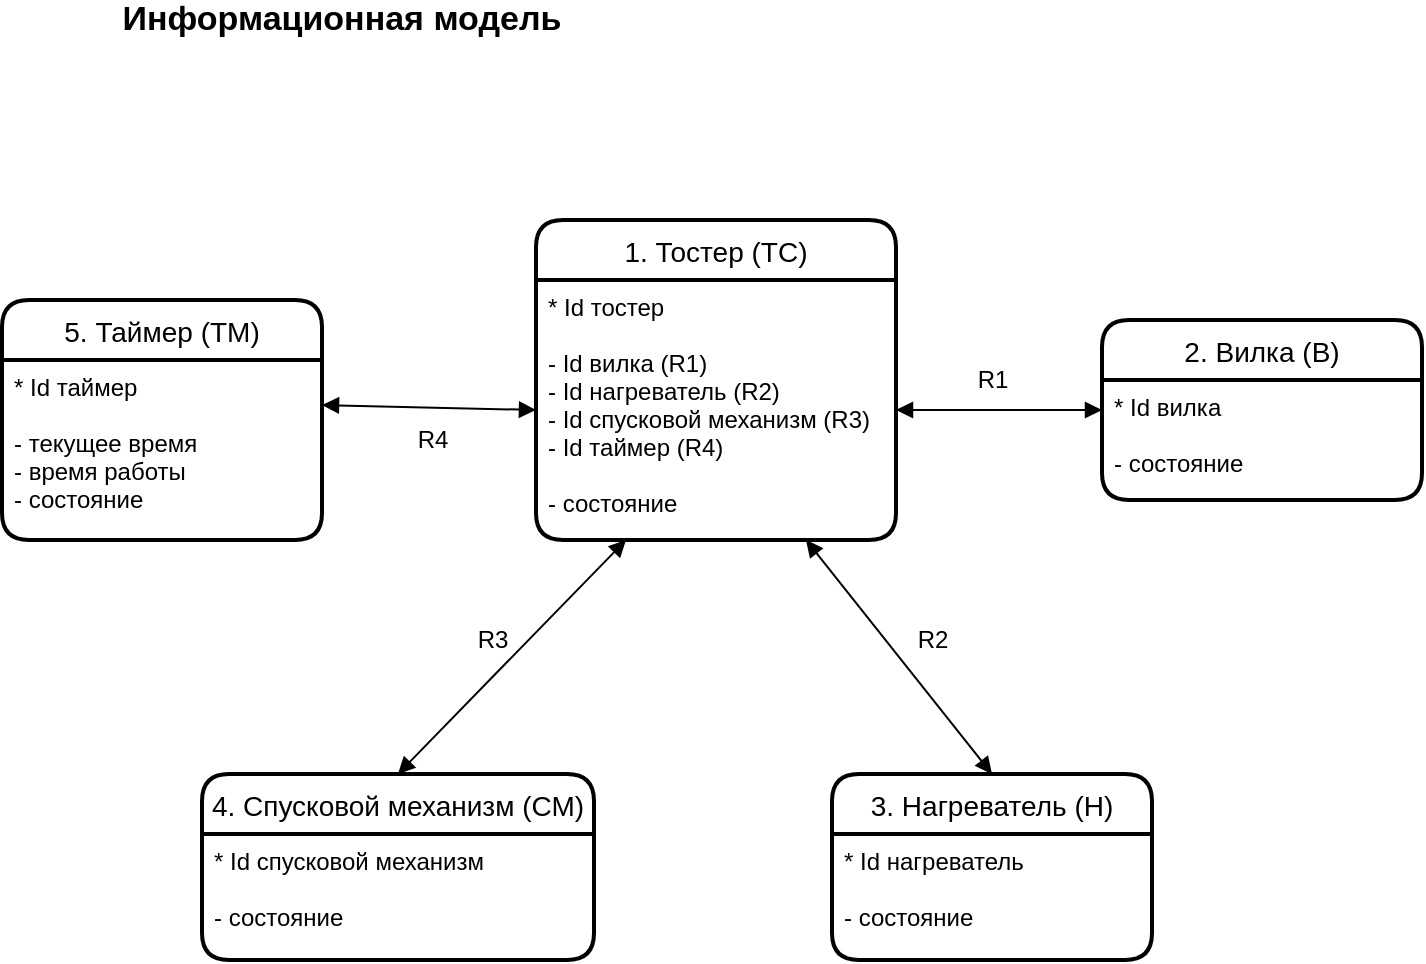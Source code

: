 <mxfile version="19.0.1" type="device" pages="5"><diagram id="EGSMI33Ek4vbPKNgHNzh" name="ДСС"><mxGraphModel dx="2574" dy="1521" grid="1" gridSize="10" guides="1" tooltips="1" connect="1" arrows="1" fold="1" page="1" pageScale="1" pageWidth="827" pageHeight="1169" math="0" shadow="0"><root><mxCell id="0"/><mxCell id="1" parent="0"/><mxCell id="0NPrvQxXK8DznjMz0c5v-1" value="Информационная модель" style="text;html=1;strokeColor=none;fillColor=none;align=center;verticalAlign=middle;whiteSpace=wrap;rounded=0;fontStyle=1;fontSize=17;" parent="1" vertex="1"><mxGeometry x="50" y="30" width="300" height="20" as="geometry"/></mxCell><mxCell id="0NPrvQxXK8DznjMz0c5v-3" value="1. Тостер (ТС)" style="swimlane;childLayout=stackLayout;horizontal=1;startSize=30;horizontalStack=0;rounded=1;fontSize=14;fontStyle=0;strokeWidth=2;resizeParent=0;resizeLast=1;shadow=0;dashed=0;align=center;" parent="1" vertex="1"><mxGeometry x="297" y="140" width="180" height="160" as="geometry"/></mxCell><mxCell id="0NPrvQxXK8DznjMz0c5v-4" value="* Id тостер&#10;&#10;- Id вилка (R1)&#10;- Id нагреватель (R2)&#10;- Id спусковой механизм (R3)&#10;- Id таймер (R4)&#10;&#10;- состояние " style="align=left;strokeColor=none;fillColor=none;spacingLeft=4;fontSize=12;verticalAlign=top;resizable=0;rotatable=0;part=1;" parent="0NPrvQxXK8DznjMz0c5v-3" vertex="1"><mxGeometry y="30" width="180" height="130" as="geometry"/></mxCell><mxCell id="0NPrvQxXK8DznjMz0c5v-15" value="" style="endArrow=block;startArrow=block;endFill=1;startFill=1;html=1;exitX=1;exitY=0.25;exitDx=0;exitDy=0;entryX=0;entryY=0.5;entryDx=0;entryDy=0;" parent="1" source="0NPrvQxXK8DznjMz0c5v-12" target="0NPrvQxXK8DznjMz0c5v-4" edge="1"><mxGeometry width="160" relative="1" as="geometry"><mxPoint x="330" y="360" as="sourcePoint"/><mxPoint x="490" y="360" as="targetPoint"/></mxGeometry></mxCell><mxCell id="0NPrvQxXK8DznjMz0c5v-16" value="" style="endArrow=block;startArrow=block;endFill=1;startFill=1;html=1;exitX=0.75;exitY=1;exitDx=0;exitDy=0;entryX=0.5;entryY=0;entryDx=0;entryDy=0;" parent="1" source="0NPrvQxXK8DznjMz0c5v-4" target="0NPrvQxXK8DznjMz0c5v-7" edge="1"><mxGeometry width="160" relative="1" as="geometry"><mxPoint x="430" y="350" as="sourcePoint"/><mxPoint x="590" y="350" as="targetPoint"/></mxGeometry></mxCell><mxCell id="0NPrvQxXK8DznjMz0c5v-17" value="" style="endArrow=block;startArrow=block;endFill=1;startFill=1;html=1;exitX=0.5;exitY=0;exitDx=0;exitDy=0;entryX=0.25;entryY=1;entryDx=0;entryDy=0;" parent="1" source="0NPrvQxXK8DznjMz0c5v-9" target="0NPrvQxXK8DznjMz0c5v-4" edge="1"><mxGeometry width="160" relative="1" as="geometry"><mxPoint x="330" y="360" as="sourcePoint"/><mxPoint x="490" y="360" as="targetPoint"/></mxGeometry></mxCell><mxCell id="0NPrvQxXK8DznjMz0c5v-19" value="" style="endArrow=block;startArrow=block;endFill=1;startFill=1;html=1;exitX=1;exitY=0.5;exitDx=0;exitDy=0;entryX=0;entryY=0.5;entryDx=0;entryDy=0;" parent="1" source="0NPrvQxXK8DznjMz0c5v-4" target="0NPrvQxXK8DznjMz0c5v-5" edge="1"><mxGeometry width="160" relative="1" as="geometry"><mxPoint x="330" y="360" as="sourcePoint"/><mxPoint x="490" y="360" as="targetPoint"/></mxGeometry></mxCell><mxCell id="0NPrvQxXK8DznjMz0c5v-5" value="2. Вилка (В)" style="swimlane;childLayout=stackLayout;horizontal=1;startSize=30;horizontalStack=0;rounded=1;fontSize=14;fontStyle=0;strokeWidth=2;resizeParent=0;resizeLast=1;shadow=0;dashed=0;align=center;" parent="1" vertex="1"><mxGeometry x="580" y="190" width="160" height="90" as="geometry"/></mxCell><mxCell id="0NPrvQxXK8DznjMz0c5v-6" value="* Id вилка&#10;&#10;- состояние" style="align=left;strokeColor=none;fillColor=none;spacingLeft=4;fontSize=12;verticalAlign=top;resizable=0;rotatable=0;part=1;" parent="0NPrvQxXK8DznjMz0c5v-5" vertex="1"><mxGeometry y="30" width="160" height="60" as="geometry"/></mxCell><mxCell id="0NPrvQxXK8DznjMz0c5v-20" value="R1" style="text;html=1;align=center;verticalAlign=middle;resizable=0;points=[];autosize=1;" parent="1" vertex="1"><mxGeometry x="510" y="210" width="30" height="20" as="geometry"/></mxCell><mxCell id="0NPrvQxXK8DznjMz0c5v-21" value="R2" style="text;html=1;align=center;verticalAlign=middle;resizable=0;points=[];autosize=1;" parent="1" vertex="1"><mxGeometry x="480" y="340" width="30" height="20" as="geometry"/></mxCell><mxCell id="0NPrvQxXK8DznjMz0c5v-22" value="R3" style="text;html=1;align=center;verticalAlign=middle;resizable=0;points=[];autosize=1;" parent="1" vertex="1"><mxGeometry x="260" y="340" width="30" height="20" as="geometry"/></mxCell><mxCell id="0NPrvQxXK8DznjMz0c5v-23" value="R4" style="text;html=1;align=center;verticalAlign=middle;resizable=0;points=[];autosize=1;" parent="1" vertex="1"><mxGeometry x="230" y="240" width="30" height="20" as="geometry"/></mxCell><mxCell id="0NPrvQxXK8DznjMz0c5v-11" value="5. Таймер (ТМ)" style="swimlane;childLayout=stackLayout;horizontal=1;startSize=30;horizontalStack=0;rounded=1;fontSize=14;fontStyle=0;strokeWidth=2;resizeParent=0;resizeLast=1;shadow=0;dashed=0;align=center;" parent="1" vertex="1"><mxGeometry x="30" y="180" width="160" height="120" as="geometry"/></mxCell><mxCell id="0NPrvQxXK8DznjMz0c5v-12" value="* Id таймер&#10;&#10;- текущее время&#10;- время работы&#10;- состояние" style="align=left;strokeColor=none;fillColor=none;spacingLeft=4;fontSize=12;verticalAlign=top;resizable=0;rotatable=0;part=1;" parent="0NPrvQxXK8DznjMz0c5v-11" vertex="1"><mxGeometry y="30" width="160" height="90" as="geometry"/></mxCell><mxCell id="0NPrvQxXK8DznjMz0c5v-9" value="4. Спусковой механизм (СМ)" style="swimlane;childLayout=stackLayout;horizontal=1;startSize=30;horizontalStack=0;rounded=1;fontSize=14;fontStyle=0;strokeWidth=2;resizeParent=0;resizeLast=1;shadow=0;dashed=0;align=center;" parent="1" vertex="1"><mxGeometry x="130" y="417" width="196" height="93" as="geometry"/></mxCell><mxCell id="0NPrvQxXK8DznjMz0c5v-10" value="* Id спусковой механизм&#10;&#10;- состояние" style="align=left;strokeColor=none;fillColor=none;spacingLeft=4;fontSize=12;verticalAlign=top;resizable=0;rotatable=0;part=1;" parent="0NPrvQxXK8DznjMz0c5v-9" vertex="1"><mxGeometry y="30" width="196" height="63" as="geometry"/></mxCell><mxCell id="0NPrvQxXK8DznjMz0c5v-7" value="3. Нагреватель (Н)" style="swimlane;childLayout=stackLayout;horizontal=1;startSize=30;horizontalStack=0;rounded=1;fontSize=14;fontStyle=0;strokeWidth=2;resizeParent=0;resizeLast=1;shadow=0;dashed=0;align=center;" parent="1" vertex="1"><mxGeometry x="445" y="417" width="160" height="93" as="geometry"/></mxCell><mxCell id="0NPrvQxXK8DznjMz0c5v-8" value="* Id нагреватель&#10;&#10;- состояние" style="align=left;strokeColor=none;fillColor=none;spacingLeft=4;fontSize=12;verticalAlign=top;resizable=0;rotatable=0;part=1;" parent="0NPrvQxXK8DznjMz0c5v-7" vertex="1"><mxGeometry y="30" width="160" height="63" as="geometry"/></mxCell></root></mxGraphModel></diagram><diagram id="h89xFiqg9fUpaTuvsCnA" name="ДПС"><mxGraphModel dx="2574" dy="1521" grid="1" gridSize="10" guides="1" tooltips="1" connect="1" arrows="1" fold="1" page="1" pageScale="1" pageWidth="850" pageHeight="1100" math="0" shadow="0"><root><mxCell id="0"/><mxCell id="1" parent="0"/><mxCell id="xfEmWovmZ4ZeauOH1Rde-2" value="1. В сети" style="html=1;fontSize=17;" parent="1" vertex="1"><mxGeometry x="200" y="644" width="110" height="50" as="geometry"/></mxCell><mxCell id="xfEmWovmZ4ZeauOH1Rde-3" value="Вилка:" style="text;html=1;align=center;verticalAlign=middle;resizable=0;points=[];autosize=1;fontSize=17;" parent="1" vertex="1"><mxGeometry x="51" y="544" width="70" height="30" as="geometry"/></mxCell><mxCell id="xfEmWovmZ4ZeauOH1Rde-4" value="2. Не в сети" style="html=1;fontSize=17;" parent="1" vertex="1"><mxGeometry x="440" y="644" width="110" height="50" as="geometry"/></mxCell><mxCell id="xfEmWovmZ4ZeauOH1Rde-5" value="" style="endArrow=open;endFill=1;endSize=12;html=1;fontSize=17;exitX=0.5;exitY=0;exitDx=0;exitDy=0;entryX=0.5;entryY=0;entryDx=0;entryDy=0;edgeStyle=orthogonalEdgeStyle;" parent="1" source="xfEmWovmZ4ZeauOH1Rde-2" target="xfEmWovmZ4ZeauOH1Rde-4" edge="1"><mxGeometry width="160" relative="1" as="geometry"><mxPoint x="350" y="704" as="sourcePoint"/><mxPoint x="510" y="704" as="targetPoint"/><Array as="points"><mxPoint x="255" y="604"/><mxPoint x="495" y="604"/></Array></mxGeometry></mxCell><mxCell id="xfEmWovmZ4ZeauOH1Rde-6" value="" style="endArrow=open;endFill=1;endSize=12;html=1;fontSize=17;entryX=0.5;entryY=1;entryDx=0;entryDy=0;exitX=0.5;exitY=1;exitDx=0;exitDy=0;edgeStyle=orthogonalEdgeStyle;" parent="1" source="xfEmWovmZ4ZeauOH1Rde-4" target="xfEmWovmZ4ZeauOH1Rde-2" edge="1"><mxGeometry width="160" relative="1" as="geometry"><mxPoint x="350" y="704" as="sourcePoint"/><mxPoint x="510" y="704" as="targetPoint"/><Array as="points"><mxPoint x="495" y="744"/><mxPoint x="255" y="744"/></Array></mxGeometry></mxCell><mxCell id="xfEmWovmZ4ZeauOH1Rde-7" value="В1 : Извлечь" style="text;html=1;align=center;verticalAlign=middle;resizable=0;points=[];autosize=1;fontSize=17;" parent="1" vertex="1"><mxGeometry x="310" y="574" width="120" height="30" as="geometry"/></mxCell><mxCell id="xfEmWovmZ4ZeauOH1Rde-8" value="В2: Вставить" style="text;html=1;align=center;verticalAlign=middle;resizable=0;points=[];autosize=1;fontSize=17;" parent="1" vertex="1"><mxGeometry x="310" y="754" width="120" height="30" as="geometry"/></mxCell><mxCell id="xfEmWovmZ4ZeauOH1Rde-9" value="Нагреватель:" style="text;html=1;align=center;verticalAlign=middle;resizable=0;points=[];autosize=1;fontSize=17;" parent="1" vertex="1"><mxGeometry x="50" y="879" width="120" height="30" as="geometry"/></mxCell><mxCell id="xfEmWovmZ4ZeauOH1Rde-10" value="1. Выключен" style="html=1;fontSize=17;" parent="1" vertex="1"><mxGeometry x="199" y="984" width="110" height="50" as="geometry"/></mxCell><mxCell id="xfEmWovmZ4ZeauOH1Rde-11" value="2. Включен" style="html=1;fontSize=17;" parent="1" vertex="1"><mxGeometry x="440" y="983" width="110" height="50" as="geometry"/></mxCell><mxCell id="xfEmWovmZ4ZeauOH1Rde-12" value="" style="endArrow=open;endFill=1;endSize=12;html=1;fontSize=17;exitX=0.5;exitY=0;exitDx=0;exitDy=0;entryX=0.5;entryY=0;entryDx=0;entryDy=0;edgeStyle=orthogonalEdgeStyle;" parent="1" source="xfEmWovmZ4ZeauOH1Rde-10" target="xfEmWovmZ4ZeauOH1Rde-11" edge="1"><mxGeometry width="160" relative="1" as="geometry"><mxPoint x="350" y="974" as="sourcePoint"/><mxPoint x="510" y="974" as="targetPoint"/><Array as="points"><mxPoint x="254" y="934"/><mxPoint x="495" y="934"/></Array></mxGeometry></mxCell><mxCell id="xfEmWovmZ4ZeauOH1Rde-13" value="" style="endArrow=open;endFill=1;endSize=12;html=1;fontSize=17;exitX=0.5;exitY=1;exitDx=0;exitDy=0;entryX=0.5;entryY=1;entryDx=0;entryDy=0;edgeStyle=orthogonalEdgeStyle;" parent="1" source="xfEmWovmZ4ZeauOH1Rde-11" target="xfEmWovmZ4ZeauOH1Rde-10" edge="1"><mxGeometry width="160" relative="1" as="geometry"><mxPoint x="350" y="974" as="sourcePoint"/><mxPoint x="510" y="974" as="targetPoint"/><Array as="points"><mxPoint x="495" y="1094"/><mxPoint x="254" y="1094"/></Array></mxGeometry></mxCell><mxCell id="xfEmWovmZ4ZeauOH1Rde-14" value="Н1 : Включить" style="text;html=1;align=center;verticalAlign=middle;resizable=0;points=[];autosize=1;fontSize=17;" parent="1" vertex="1"><mxGeometry x="300" y="909" width="130" height="30" as="geometry"/></mxCell><mxCell id="xfEmWovmZ4ZeauOH1Rde-15" value="Н2 : Выключить" style="text;html=1;align=center;verticalAlign=middle;resizable=0;points=[];autosize=1;fontSize=17;" parent="1" vertex="1"><mxGeometry x="295" y="1104" width="140" height="30" as="geometry"/></mxCell><mxCell id="xfEmWovmZ4ZeauOH1Rde-16" value="Спусковой механизм:&amp;nbsp;" style="text;html=1;align=center;verticalAlign=middle;resizable=0;points=[];autosize=1;fontSize=17;" parent="1" vertex="1"><mxGeometry x="50" y="1234" width="190" height="30" as="geometry"/></mxCell><mxCell id="xfEmWovmZ4ZeauOH1Rde-17" value="1. Опущен" style="html=1;fontSize=17;" parent="1" vertex="1"><mxGeometry x="190" y="1388" width="130" height="50" as="geometry"/></mxCell><mxCell id="xfEmWovmZ4ZeauOH1Rde-18" value="2. Поднят" style="html=1;fontSize=17;" parent="1" vertex="1"><mxGeometry x="441" y="1388" width="110" height="50" as="geometry"/></mxCell><mxCell id="xfEmWovmZ4ZeauOH1Rde-19" value="" style="endArrow=open;endFill=1;endSize=12;html=1;fontSize=17;exitX=0.5;exitY=0;exitDx=0;exitDy=0;entryX=0.5;entryY=0;entryDx=0;entryDy=0;edgeStyle=orthogonalEdgeStyle;" parent="1" source="xfEmWovmZ4ZeauOH1Rde-17" target="xfEmWovmZ4ZeauOH1Rde-18" edge="1"><mxGeometry width="160" relative="1" as="geometry"><mxPoint x="351" y="1379" as="sourcePoint"/><mxPoint x="511" y="1379" as="targetPoint"/><Array as="points"><mxPoint x="255" y="1339"/><mxPoint x="496" y="1339"/></Array></mxGeometry></mxCell><mxCell id="xfEmWovmZ4ZeauOH1Rde-20" value="" style="endArrow=open;endFill=1;endSize=12;html=1;fontSize=17;exitX=0.5;exitY=1;exitDx=0;exitDy=0;entryX=0.5;entryY=1;entryDx=0;entryDy=0;edgeStyle=orthogonalEdgeStyle;" parent="1" source="xfEmWovmZ4ZeauOH1Rde-18" target="xfEmWovmZ4ZeauOH1Rde-17" edge="1"><mxGeometry width="160" relative="1" as="geometry"><mxPoint x="351" y="1379" as="sourcePoint"/><mxPoint x="511" y="1379" as="targetPoint"/><Array as="points"><mxPoint x="496" y="1499"/><mxPoint x="255" y="1499"/></Array></mxGeometry></mxCell><mxCell id="xfEmWovmZ4ZeauOH1Rde-21" value="СМ1 : Поднять" style="text;html=1;align=center;verticalAlign=middle;resizable=0;points=[];autosize=1;fontSize=17;" parent="1" vertex="1"><mxGeometry x="301" y="1314" width="130" height="30" as="geometry"/></mxCell><mxCell id="xfEmWovmZ4ZeauOH1Rde-22" value="СМ2 : Опустить" style="text;html=1;align=center;verticalAlign=middle;resizable=0;points=[];autosize=1;fontSize=17;" parent="1" vertex="1"><mxGeometry x="296" y="1509" width="140" height="30" as="geometry"/></mxCell><mxCell id="xfEmWovmZ4ZeauOH1Rde-23" value="Таймер:" style="text;html=1;align=center;verticalAlign=middle;resizable=0;points=[];autosize=1;fontSize=17;" parent="1" vertex="1"><mxGeometry x="50" y="1607" width="80" height="30" as="geometry"/></mxCell><mxCell id="xfEmWovmZ4ZeauOH1Rde-24" value="1. Установка" style="html=1;fontSize=17;" parent="1" vertex="1"><mxGeometry x="259" y="1644" width="110" height="50" as="geometry"/></mxCell><mxCell id="xfEmWovmZ4ZeauOH1Rde-25" value="4. Сброс" style="html=1;fontSize=17;" parent="1" vertex="1"><mxGeometry x="520" y="1784" width="110" height="50" as="geometry"/></mxCell><mxCell id="xfEmWovmZ4ZeauOH1Rde-26" value="3. Подача сигнала" style="html=1;fontSize=17;" parent="1" vertex="1"><mxGeometry x="378" y="1984" width="152" height="50" as="geometry"/></mxCell><mxCell id="xfEmWovmZ4ZeauOH1Rde-27" style="rounded=0;orthogonalLoop=1;jettySize=auto;html=1;fontSize=17;entryX=0;entryY=0.5;entryDx=0;entryDy=0;edgeStyle=orthogonalEdgeStyle;" parent="1" source="xfEmWovmZ4ZeauOH1Rde-28" target="xfEmWovmZ4ZeauOH1Rde-26" edge="1"><mxGeometry relative="1" as="geometry"><mxPoint x="190" y="1974" as="targetPoint"/><Array as="points"><mxPoint x="220" y="2009"/></Array></mxGeometry></mxCell><mxCell id="xfEmWovmZ4ZeauOH1Rde-28" value="2. Отсчет времени" style="html=1;fontSize=17;" parent="1" vertex="1"><mxGeometry x="110" y="1864" width="160" height="50" as="geometry"/></mxCell><mxCell id="xfEmWovmZ4ZeauOH1Rde-29" value="" style="endArrow=open;endFill=1;endSize=12;html=1;fontSize=17;exitX=0;exitY=0.5;exitDx=0;exitDy=0;entryX=0.5;entryY=0;entryDx=0;entryDy=0;edgeStyle=orthogonalEdgeStyle;" parent="1" source="xfEmWovmZ4ZeauOH1Rde-24" target="xfEmWovmZ4ZeauOH1Rde-28" edge="1"><mxGeometry width="160" relative="1" as="geometry"><mxPoint x="350" y="1854" as="sourcePoint"/><mxPoint x="510" y="1854" as="targetPoint"/></mxGeometry></mxCell><mxCell id="xfEmWovmZ4ZeauOH1Rde-30" value="" style="endArrow=open;endFill=1;endSize=12;html=1;fontSize=17;exitX=0.5;exitY=1;exitDx=0;exitDy=0;entryX=0;entryY=0.5;entryDx=0;entryDy=0;edgeStyle=orthogonalEdgeStyle;" parent="1" source="xfEmWovmZ4ZeauOH1Rde-24" target="xfEmWovmZ4ZeauOH1Rde-25" edge="1"><mxGeometry width="160" relative="1" as="geometry"><mxPoint x="350" y="1854" as="sourcePoint"/><mxPoint x="510" y="1854" as="targetPoint"/></mxGeometry></mxCell><mxCell id="xfEmWovmZ4ZeauOH1Rde-31" value="" style="endArrow=open;endFill=1;endSize=12;html=1;fontSize=17;exitX=1;exitY=0.5;exitDx=0;exitDy=0;entryX=0;entryY=0.5;entryDx=0;entryDy=0;edgeStyle=orthogonalEdgeStyle;" parent="1" source="xfEmWovmZ4ZeauOH1Rde-28" target="xfEmWovmZ4ZeauOH1Rde-25" edge="1"><mxGeometry width="160" relative="1" as="geometry"><mxPoint x="350" y="1854" as="sourcePoint"/><mxPoint x="510" y="1854" as="targetPoint"/></mxGeometry></mxCell><mxCell id="xfEmWovmZ4ZeauOH1Rde-32" style="edgeStyle=orthogonalEdgeStyle;curved=1;rounded=0;orthogonalLoop=1;jettySize=auto;html=1;exitX=0.25;exitY=0;exitDx=0;exitDy=0;entryX=0;entryY=0.5;entryDx=0;entryDy=0;fontSize=17;" parent="1" source="xfEmWovmZ4ZeauOH1Rde-28" target="xfEmWovmZ4ZeauOH1Rde-28" edge="1"><mxGeometry relative="1" as="geometry"><Array as="points"><mxPoint x="150" y="1844"/><mxPoint x="90" y="1844"/><mxPoint x="90" y="1889"/></Array></mxGeometry></mxCell><mxCell id="xfEmWovmZ4ZeauOH1Rde-33" value="" style="endArrow=open;endFill=1;endSize=12;html=1;fontSize=17;exitX=0.5;exitY=0;exitDx=0;exitDy=0;entryX=0.5;entryY=1;entryDx=0;entryDy=0;edgeStyle=orthogonalEdgeStyle;" parent="1" source="xfEmWovmZ4ZeauOH1Rde-26" target="xfEmWovmZ4ZeauOH1Rde-25" edge="1"><mxGeometry width="160" relative="1" as="geometry"><mxPoint x="200" y="1854" as="sourcePoint"/><mxPoint x="360" y="1854" as="targetPoint"/></mxGeometry></mxCell><mxCell id="xfEmWovmZ4ZeauOH1Rde-34" value="" style="endArrow=open;endFill=1;endSize=12;html=1;fontSize=17;entryX=1;entryY=0.5;entryDx=0;entryDy=0;exitX=0.5;exitY=0;exitDx=0;exitDy=0;edgeStyle=orthogonalEdgeStyle;" parent="1" source="xfEmWovmZ4ZeauOH1Rde-25" target="xfEmWovmZ4ZeauOH1Rde-24" edge="1"><mxGeometry width="160" relative="1" as="geometry"><mxPoint x="200" y="1854" as="sourcePoint"/><mxPoint x="360" y="1854" as="targetPoint"/></mxGeometry></mxCell><mxCell id="xfEmWovmZ4ZeauOH1Rde-35" value="ТМ1 : Установка" style="text;html=1;align=center;verticalAlign=middle;resizable=0;points=[];autosize=1;fontSize=17;" parent="1" vertex="1"><mxGeometry x="400" y="1644" width="140" height="30" as="geometry"/></mxCell><mxCell id="xfEmWovmZ4ZeauOH1Rde-36" value="ТМ2 : Сбросить" style="text;html=1;align=center;verticalAlign=middle;resizable=0;points=[];autosize=1;fontSize=17;" parent="1" vertex="1"><mxGeometry x="570" y="1864" width="140" height="30" as="geometry"/></mxCell><mxCell id="xfEmWovmZ4ZeauOH1Rde-37" value="ТМ2" style="text;html=1;align=center;verticalAlign=middle;resizable=0;points=[];autosize=1;fontSize=17;" parent="1" vertex="1"><mxGeometry x="317" y="1745" width="50" height="30" as="geometry"/></mxCell><mxCell id="xfEmWovmZ4ZeauOH1Rde-38" value="ТМ2" style="text;html=1;align=center;verticalAlign=middle;resizable=0;points=[];autosize=1;fontSize=17;" parent="1" vertex="1"><mxGeometry x="398" y="1856" width="50" height="30" as="geometry"/></mxCell><mxCell id="xfEmWovmZ4ZeauOH1Rde-39" value="ТМ3 : Тик" style="text;html=1;align=center;verticalAlign=middle;resizable=0;points=[];autosize=1;fontSize=17;" parent="1" vertex="1"><mxGeometry x="100" y="1745" width="90" height="30" as="geometry"/></mxCell><mxCell id="xfEmWovmZ4ZeauOH1Rde-40" value="ТМ4 : Подать сигнал" style="text;html=1;align=center;verticalAlign=middle;resizable=0;points=[];autosize=1;fontSize=17;" parent="1" vertex="1"><mxGeometry x="40" y="1974" width="180" height="30" as="geometry"/></mxCell><mxCell id="xfEmWovmZ4ZeauOH1Rde-41" value="ТМ3" style="text;html=1;align=center;verticalAlign=middle;resizable=0;points=[];autosize=1;fontSize=17;" parent="1" vertex="1"><mxGeometry x="51" y="1826" width="50" height="30" as="geometry"/></mxCell><mxCell id="xfEmWovmZ4ZeauOH1Rde-42" value="1. Выключен" style="html=1;fontSize=17;" parent="1" vertex="1"><mxGeometry x="149.5" y="255" width="110" height="50" as="geometry"/></mxCell><mxCell id="xfEmWovmZ4ZeauOH1Rde-43" value="2. Ожидание запуска" style="html=1;fontSize=17;" parent="1" vertex="1"><mxGeometry x="410.5" y="165" width="180" height="50" as="geometry"/></mxCell><mxCell id="xfEmWovmZ4ZeauOH1Rde-44" value="4. Поджарка" style="html=1;fontSize=17;" parent="1" vertex="1"><mxGeometry x="472" y="425" width="110" height="50" as="geometry"/></mxCell><mxCell id="xfEmWovmZ4ZeauOH1Rde-45" value="Тостер:" style="text;html=1;align=center;verticalAlign=middle;resizable=0;points=[];autosize=1;fontSize=17;" parent="1" vertex="1"><mxGeometry x="50" y="117" width="70" height="30" as="geometry"/></mxCell><mxCell id="xfEmWovmZ4ZeauOH1Rde-46" value="" style="endArrow=open;endFill=1;endSize=12;html=1;fontSize=17;exitX=0.5;exitY=0;exitDx=0;exitDy=0;entryX=0;entryY=0.5;entryDx=0;entryDy=0;edgeStyle=orthogonalEdgeStyle;" parent="1" source="xfEmWovmZ4ZeauOH1Rde-42" target="xfEmWovmZ4ZeauOH1Rde-43" edge="1"><mxGeometry width="160" relative="1" as="geometry"><mxPoint x="330.5" y="335" as="sourcePoint"/><mxPoint x="490.5" y="335" as="targetPoint"/></mxGeometry></mxCell><mxCell id="xfEmWovmZ4ZeauOH1Rde-47" value="ТС1 : Включить в сеть" style="text;html=1;align=center;verticalAlign=middle;resizable=0;points=[];autosize=1;fontSize=17;" parent="1" vertex="1"><mxGeometry x="199" y="155" width="190" height="30" as="geometry"/></mxCell><mxCell id="xfEmWovmZ4ZeauOH1Rde-48" value="" style="endArrow=open;endFill=1;endSize=12;html=1;fontSize=17;exitX=0.25;exitY=1;exitDx=0;exitDy=0;entryX=1;entryY=0.5;entryDx=0;entryDy=0;edgeStyle=orthogonalEdgeStyle;" parent="1" source="xfEmWovmZ4ZeauOH1Rde-43" target="xfEmWovmZ4ZeauOH1Rde-42" edge="1"><mxGeometry width="160" relative="1" as="geometry"><mxPoint x="330" y="265" as="sourcePoint"/><mxPoint x="490" y="265" as="targetPoint"/></mxGeometry></mxCell><mxCell id="xfEmWovmZ4ZeauOH1Rde-49" value="ТС2 : Выключить" style="text;html=1;align=center;verticalAlign=middle;resizable=0;points=[];autosize=1;fontSize=17;" parent="1" vertex="1"><mxGeometry x="280" y="285" width="150" height="30" as="geometry"/></mxCell><mxCell id="xfEmWovmZ4ZeauOH1Rde-50" value="" style="endArrow=open;endFill=1;endSize=12;html=1;fontSize=17;exitX=0;exitY=0.5;exitDx=0;exitDy=0;entryX=0.5;entryY=1;entryDx=0;entryDy=0;edgeStyle=orthogonalEdgeStyle;" parent="1" source="xfEmWovmZ4ZeauOH1Rde-44" target="xfEmWovmZ4ZeauOH1Rde-42" edge="1"><mxGeometry width="160" relative="1" as="geometry"><mxPoint x="330" y="265" as="sourcePoint"/><mxPoint x="490" y="265" as="targetPoint"/></mxGeometry></mxCell><mxCell id="xfEmWovmZ4ZeauOH1Rde-51" value="ТС2" style="text;html=1;align=center;verticalAlign=middle;resizable=0;points=[];autosize=1;fontSize=17;" parent="1" vertex="1"><mxGeometry x="144" y="360" width="50" height="30" as="geometry"/></mxCell><mxCell id="xfEmWovmZ4ZeauOH1Rde-52" value="" style="endArrow=open;endFill=1;endSize=12;html=1;fontSize=17;exitX=0.5;exitY=1;exitDx=0;exitDy=0;entryX=1;entryY=0.5;entryDx=0;entryDy=0;" parent="1" source="Z7CG3hjp5nsEkTHBzhy8-1" target="xfEmWovmZ4ZeauOH1Rde-44" edge="1"><mxGeometry width="160" relative="1" as="geometry"><mxPoint x="330" y="265" as="sourcePoint"/><mxPoint x="490" y="265" as="targetPoint"/><Array as="points"><mxPoint x="730" y="450"/></Array></mxGeometry></mxCell><mxCell id="xfEmWovmZ4ZeauOH1Rde-53" value="ТС3 : Опустить СМ" style="text;html=1;align=center;verticalAlign=middle;resizable=0;points=[];autosize=1;fontSize=17;" parent="1" vertex="1"><mxGeometry x="644" y="470" width="170" height="30" as="geometry"/></mxCell><mxCell id="xfEmWovmZ4ZeauOH1Rde-54" value="" style="endArrow=open;endFill=1;endSize=12;html=1;fontSize=17;exitX=0.682;exitY=-0.02;exitDx=0;exitDy=0;entryX=0.75;entryY=1;entryDx=0;entryDy=0;exitPerimeter=0;" parent="1" source="xfEmWovmZ4ZeauOH1Rde-44" target="xfEmWovmZ4ZeauOH1Rde-43" edge="1"><mxGeometry width="160" relative="1" as="geometry"><mxPoint x="330" y="365" as="sourcePoint"/><mxPoint x="490" y="365" as="targetPoint"/></mxGeometry></mxCell><mxCell id="xfEmWovmZ4ZeauOH1Rde-55" value="ТС4 : Поднять СМ" style="text;html=1;align=center;verticalAlign=middle;resizable=0;points=[];autosize=1;fontSize=17;" parent="1" vertex="1"><mxGeometry x="540" y="345" width="160" height="30" as="geometry"/></mxCell><mxCell id="xfEmWovmZ4ZeauOH1Rde-57" value="&lt;b&gt;Диаграмма переходов состояний&lt;/b&gt;" style="text;html=1;align=center;verticalAlign=middle;resizable=0;points=[];autosize=1;fontSize=17;" parent="1" vertex="1"><mxGeometry x="80" y="40" width="300" height="30" as="geometry"/></mxCell><mxCell id="ijgZwpRLC0ObtzA1zx1Q-28" value="" style="shape=table;startSize=0;container=1;collapsible=0;childLayout=tableLayout;" parent="1" vertex="1"><mxGeometry x="850" y="210" width="360" height="200" as="geometry"/></mxCell><mxCell id="ijgZwpRLC0ObtzA1zx1Q-29" value="" style="shape=tableRow;horizontal=0;startSize=0;swimlaneHead=0;swimlaneBody=0;top=0;left=0;bottom=0;right=0;collapsible=0;dropTarget=0;fillColor=none;points=[[0,0.5],[1,0.5]];portConstraint=eastwest;" parent="ijgZwpRLC0ObtzA1zx1Q-28" vertex="1"><mxGeometry width="360" height="40" as="geometry"/></mxCell><mxCell id="ijgZwpRLC0ObtzA1zx1Q-30" value="Состояние" style="shape=partialRectangle;html=1;whiteSpace=wrap;connectable=0;overflow=hidden;fillColor=none;top=0;left=0;bottom=0;right=0;pointerEvents=1;" parent="ijgZwpRLC0ObtzA1zx1Q-29" vertex="1"><mxGeometry width="70" height="40" as="geometry"><mxRectangle width="70" height="40" as="alternateBounds"/></mxGeometry></mxCell><mxCell id="ijgZwpRLC0ObtzA1zx1Q-31" value="ТС1" style="shape=partialRectangle;html=1;whiteSpace=wrap;connectable=0;overflow=hidden;fillColor=none;top=0;left=0;bottom=0;right=0;pointerEvents=1;" parent="ijgZwpRLC0ObtzA1zx1Q-29" vertex="1"><mxGeometry x="70" width="50" height="40" as="geometry"><mxRectangle width="50" height="40" as="alternateBounds"/></mxGeometry></mxCell><mxCell id="ijgZwpRLC0ObtzA1zx1Q-32" value="ТС2" style="shape=partialRectangle;html=1;whiteSpace=wrap;connectable=0;overflow=hidden;fillColor=none;top=0;left=0;bottom=0;right=0;pointerEvents=1;" parent="ijgZwpRLC0ObtzA1zx1Q-29" vertex="1"><mxGeometry x="120" width="60" height="40" as="geometry"><mxRectangle width="60" height="40" as="alternateBounds"/></mxGeometry></mxCell><mxCell id="ijgZwpRLC0ObtzA1zx1Q-33" value="ТС3" style="shape=partialRectangle;html=1;whiteSpace=wrap;connectable=0;overflow=hidden;fillColor=none;top=0;left=0;bottom=0;right=0;pointerEvents=1;" parent="ijgZwpRLC0ObtzA1zx1Q-29" vertex="1"><mxGeometry x="180" width="60" height="40" as="geometry"><mxRectangle width="60" height="40" as="alternateBounds"/></mxGeometry></mxCell><mxCell id="ijgZwpRLC0ObtzA1zx1Q-34" value="ТС4" style="shape=partialRectangle;html=1;whiteSpace=wrap;connectable=0;overflow=hidden;fillColor=none;top=0;left=0;bottom=0;right=0;pointerEvents=1;" parent="ijgZwpRLC0ObtzA1zx1Q-29" vertex="1"><mxGeometry x="240" width="60" height="40" as="geometry"><mxRectangle width="60" height="40" as="alternateBounds"/></mxGeometry></mxCell><mxCell id="Z7CG3hjp5nsEkTHBzhy8-11" value="ТС5" style="shape=partialRectangle;html=1;whiteSpace=wrap;connectable=0;overflow=hidden;fillColor=none;top=0;left=0;bottom=0;right=0;pointerEvents=1;" parent="ijgZwpRLC0ObtzA1zx1Q-29" vertex="1"><mxGeometry x="300" width="60" height="40" as="geometry"><mxRectangle width="60" height="40" as="alternateBounds"/></mxGeometry></mxCell><mxCell id="ijgZwpRLC0ObtzA1zx1Q-35" value="" style="shape=tableRow;horizontal=0;startSize=0;swimlaneHead=0;swimlaneBody=0;top=0;left=0;bottom=0;right=0;collapsible=0;dropTarget=0;fillColor=none;points=[[0,0.5],[1,0.5]];portConstraint=eastwest;" parent="ijgZwpRLC0ObtzA1zx1Q-28" vertex="1"><mxGeometry y="40" width="360" height="40" as="geometry"/></mxCell><mxCell id="ijgZwpRLC0ObtzA1zx1Q-36" value="1" style="shape=partialRectangle;html=1;whiteSpace=wrap;connectable=0;overflow=hidden;fillColor=none;top=0;left=0;bottom=0;right=0;pointerEvents=1;" parent="ijgZwpRLC0ObtzA1zx1Q-35" vertex="1"><mxGeometry width="70" height="40" as="geometry"><mxRectangle width="70" height="40" as="alternateBounds"/></mxGeometry></mxCell><mxCell id="ijgZwpRLC0ObtzA1zx1Q-37" value="2" style="shape=partialRectangle;html=1;whiteSpace=wrap;connectable=0;overflow=hidden;fillColor=none;top=0;left=0;bottom=0;right=0;pointerEvents=1;" parent="ijgZwpRLC0ObtzA1zx1Q-35" vertex="1"><mxGeometry x="70" width="50" height="40" as="geometry"><mxRectangle width="50" height="40" as="alternateBounds"/></mxGeometry></mxCell><mxCell id="ijgZwpRLC0ObtzA1zx1Q-38" value="-" style="shape=partialRectangle;html=1;whiteSpace=wrap;connectable=0;overflow=hidden;fillColor=none;top=0;left=0;bottom=0;right=0;pointerEvents=1;" parent="ijgZwpRLC0ObtzA1zx1Q-35" vertex="1"><mxGeometry x="120" width="60" height="40" as="geometry"><mxRectangle width="60" height="40" as="alternateBounds"/></mxGeometry></mxCell><mxCell id="ijgZwpRLC0ObtzA1zx1Q-39" value="-" style="shape=partialRectangle;html=1;whiteSpace=wrap;connectable=0;overflow=hidden;fillColor=none;top=0;left=0;bottom=0;right=0;pointerEvents=1;" parent="ijgZwpRLC0ObtzA1zx1Q-35" vertex="1"><mxGeometry x="180" width="60" height="40" as="geometry"><mxRectangle width="60" height="40" as="alternateBounds"/></mxGeometry></mxCell><mxCell id="ijgZwpRLC0ObtzA1zx1Q-40" value="-" style="shape=partialRectangle;html=1;whiteSpace=wrap;connectable=0;overflow=hidden;fillColor=none;top=0;left=0;bottom=0;right=0;pointerEvents=1;" parent="ijgZwpRLC0ObtzA1zx1Q-35" vertex="1"><mxGeometry x="240" width="60" height="40" as="geometry"><mxRectangle width="60" height="40" as="alternateBounds"/></mxGeometry></mxCell><mxCell id="Z7CG3hjp5nsEkTHBzhy8-12" style="shape=partialRectangle;html=1;whiteSpace=wrap;connectable=0;overflow=hidden;fillColor=none;top=0;left=0;bottom=0;right=0;pointerEvents=1;" parent="ijgZwpRLC0ObtzA1zx1Q-35" vertex="1"><mxGeometry x="300" width="60" height="40" as="geometry"><mxRectangle width="60" height="40" as="alternateBounds"/></mxGeometry></mxCell><mxCell id="ijgZwpRLC0ObtzA1zx1Q-41" value="" style="shape=tableRow;horizontal=0;startSize=0;swimlaneHead=0;swimlaneBody=0;top=0;left=0;bottom=0;right=0;collapsible=0;dropTarget=0;fillColor=none;points=[[0,0.5],[1,0.5]];portConstraint=eastwest;" parent="ijgZwpRLC0ObtzA1zx1Q-28" vertex="1"><mxGeometry y="80" width="360" height="40" as="geometry"/></mxCell><mxCell id="ijgZwpRLC0ObtzA1zx1Q-42" value="2" style="shape=partialRectangle;html=1;whiteSpace=wrap;connectable=0;overflow=hidden;fillColor=none;top=0;left=0;bottom=0;right=0;pointerEvents=1;" parent="ijgZwpRLC0ObtzA1zx1Q-41" vertex="1"><mxGeometry width="70" height="40" as="geometry"><mxRectangle width="70" height="40" as="alternateBounds"/></mxGeometry></mxCell><mxCell id="ijgZwpRLC0ObtzA1zx1Q-43" value="-" style="shape=partialRectangle;html=1;whiteSpace=wrap;connectable=0;overflow=hidden;fillColor=none;top=0;left=0;bottom=0;right=0;pointerEvents=1;" parent="ijgZwpRLC0ObtzA1zx1Q-41" vertex="1"><mxGeometry x="70" width="50" height="40" as="geometry"><mxRectangle width="50" height="40" as="alternateBounds"/></mxGeometry></mxCell><mxCell id="ijgZwpRLC0ObtzA1zx1Q-44" value="1" style="shape=partialRectangle;html=1;whiteSpace=wrap;connectable=0;overflow=hidden;fillColor=none;top=0;left=0;bottom=0;right=0;pointerEvents=1;" parent="ijgZwpRLC0ObtzA1zx1Q-41" vertex="1"><mxGeometry x="120" width="60" height="40" as="geometry"><mxRectangle width="60" height="40" as="alternateBounds"/></mxGeometry></mxCell><mxCell id="ijgZwpRLC0ObtzA1zx1Q-45" value="-" style="shape=partialRectangle;html=1;whiteSpace=wrap;connectable=0;overflow=hidden;fillColor=none;top=0;left=0;bottom=0;right=0;pointerEvents=1;" parent="ijgZwpRLC0ObtzA1zx1Q-41" vertex="1"><mxGeometry x="180" width="60" height="40" as="geometry"><mxRectangle width="60" height="40" as="alternateBounds"/></mxGeometry></mxCell><mxCell id="ijgZwpRLC0ObtzA1zx1Q-46" value="-" style="shape=partialRectangle;html=1;whiteSpace=wrap;connectable=0;overflow=hidden;fillColor=none;top=0;left=0;bottom=0;right=0;pointerEvents=1;" parent="ijgZwpRLC0ObtzA1zx1Q-41" vertex="1"><mxGeometry x="240" width="60" height="40" as="geometry"><mxRectangle width="60" height="40" as="alternateBounds"/></mxGeometry></mxCell><mxCell id="Z7CG3hjp5nsEkTHBzhy8-13" value="3" style="shape=partialRectangle;html=1;whiteSpace=wrap;connectable=0;overflow=hidden;fillColor=none;top=0;left=0;bottom=0;right=0;pointerEvents=1;" parent="ijgZwpRLC0ObtzA1zx1Q-41" vertex="1"><mxGeometry x="300" width="60" height="40" as="geometry"><mxRectangle width="60" height="40" as="alternateBounds"/></mxGeometry></mxCell><mxCell id="ijgZwpRLC0ObtzA1zx1Q-47" value="" style="shape=tableRow;horizontal=0;startSize=0;swimlaneHead=0;swimlaneBody=0;top=0;left=0;bottom=0;right=0;collapsible=0;dropTarget=0;fillColor=none;points=[[0,0.5],[1,0.5]];portConstraint=eastwest;" parent="ijgZwpRLC0ObtzA1zx1Q-28" vertex="1"><mxGeometry y="120" width="360" height="40" as="geometry"/></mxCell><mxCell id="ijgZwpRLC0ObtzA1zx1Q-48" value="3" style="shape=partialRectangle;html=1;whiteSpace=wrap;connectable=0;overflow=hidden;fillColor=none;top=0;left=0;bottom=0;right=0;pointerEvents=1;" parent="ijgZwpRLC0ObtzA1zx1Q-47" vertex="1"><mxGeometry width="70" height="40" as="geometry"><mxRectangle width="70" height="40" as="alternateBounds"/></mxGeometry></mxCell><mxCell id="ijgZwpRLC0ObtzA1zx1Q-49" value="-" style="shape=partialRectangle;html=1;whiteSpace=wrap;connectable=0;overflow=hidden;fillColor=none;top=0;left=0;bottom=0;right=0;pointerEvents=1;" parent="ijgZwpRLC0ObtzA1zx1Q-47" vertex="1"><mxGeometry x="70" width="50" height="40" as="geometry"><mxRectangle width="50" height="40" as="alternateBounds"/></mxGeometry></mxCell><mxCell id="ijgZwpRLC0ObtzA1zx1Q-50" value="-" style="shape=partialRectangle;html=1;whiteSpace=wrap;connectable=0;overflow=hidden;fillColor=none;top=0;left=0;bottom=0;right=0;pointerEvents=1;" parent="ijgZwpRLC0ObtzA1zx1Q-47" vertex="1"><mxGeometry x="120" width="60" height="40" as="geometry"><mxRectangle width="60" height="40" as="alternateBounds"/></mxGeometry></mxCell><mxCell id="ijgZwpRLC0ObtzA1zx1Q-51" value="4" style="shape=partialRectangle;html=1;whiteSpace=wrap;connectable=0;overflow=hidden;fillColor=none;top=0;left=0;bottom=0;right=0;pointerEvents=1;" parent="ijgZwpRLC0ObtzA1zx1Q-47" vertex="1"><mxGeometry x="180" width="60" height="40" as="geometry"><mxRectangle width="60" height="40" as="alternateBounds"/></mxGeometry></mxCell><mxCell id="ijgZwpRLC0ObtzA1zx1Q-52" value="-" style="shape=partialRectangle;html=1;whiteSpace=wrap;connectable=0;overflow=hidden;fillColor=none;top=0;left=0;bottom=0;right=0;pointerEvents=1;" parent="ijgZwpRLC0ObtzA1zx1Q-47" vertex="1"><mxGeometry x="240" width="60" height="40" as="geometry"><mxRectangle width="60" height="40" as="alternateBounds"/></mxGeometry></mxCell><mxCell id="Z7CG3hjp5nsEkTHBzhy8-14" value="3" style="shape=partialRectangle;html=1;whiteSpace=wrap;connectable=0;overflow=hidden;fillColor=none;top=0;left=0;bottom=0;right=0;pointerEvents=1;" parent="ijgZwpRLC0ObtzA1zx1Q-47" vertex="1"><mxGeometry x="300" width="60" height="40" as="geometry"><mxRectangle width="60" height="40" as="alternateBounds"/></mxGeometry></mxCell><mxCell id="Z7CG3hjp5nsEkTHBzhy8-15" style="shape=tableRow;horizontal=0;startSize=0;swimlaneHead=0;swimlaneBody=0;top=0;left=0;bottom=0;right=0;collapsible=0;dropTarget=0;fillColor=none;points=[[0,0.5],[1,0.5]];portConstraint=eastwest;" parent="ijgZwpRLC0ObtzA1zx1Q-28" vertex="1"><mxGeometry y="160" width="360" height="40" as="geometry"/></mxCell><mxCell id="Z7CG3hjp5nsEkTHBzhy8-16" value="4" style="shape=partialRectangle;html=1;whiteSpace=wrap;connectable=0;overflow=hidden;fillColor=none;top=0;left=0;bottom=0;right=0;pointerEvents=1;" parent="Z7CG3hjp5nsEkTHBzhy8-15" vertex="1"><mxGeometry width="70" height="40" as="geometry"><mxRectangle width="70" height="40" as="alternateBounds"/></mxGeometry></mxCell><mxCell id="Z7CG3hjp5nsEkTHBzhy8-17" value="-" style="shape=partialRectangle;html=1;whiteSpace=wrap;connectable=0;overflow=hidden;fillColor=none;top=0;left=0;bottom=0;right=0;pointerEvents=1;" parent="Z7CG3hjp5nsEkTHBzhy8-15" vertex="1"><mxGeometry x="70" width="50" height="40" as="geometry"><mxRectangle width="50" height="40" as="alternateBounds"/></mxGeometry></mxCell><mxCell id="Z7CG3hjp5nsEkTHBzhy8-18" value="1" style="shape=partialRectangle;html=1;whiteSpace=wrap;connectable=0;overflow=hidden;fillColor=none;top=0;left=0;bottom=0;right=0;pointerEvents=1;" parent="Z7CG3hjp5nsEkTHBzhy8-15" vertex="1"><mxGeometry x="120" width="60" height="40" as="geometry"><mxRectangle width="60" height="40" as="alternateBounds"/></mxGeometry></mxCell><mxCell id="Z7CG3hjp5nsEkTHBzhy8-19" value="-" style="shape=partialRectangle;html=1;whiteSpace=wrap;connectable=0;overflow=hidden;fillColor=none;top=0;left=0;bottom=0;right=0;pointerEvents=1;" parent="Z7CG3hjp5nsEkTHBzhy8-15" vertex="1"><mxGeometry x="180" width="60" height="40" as="geometry"><mxRectangle width="60" height="40" as="alternateBounds"/></mxGeometry></mxCell><mxCell id="Z7CG3hjp5nsEkTHBzhy8-20" value="2" style="shape=partialRectangle;html=1;whiteSpace=wrap;connectable=0;overflow=hidden;fillColor=none;top=0;left=0;bottom=0;right=0;pointerEvents=1;" parent="Z7CG3hjp5nsEkTHBzhy8-15" vertex="1"><mxGeometry x="240" width="60" height="40" as="geometry"><mxRectangle width="60" height="40" as="alternateBounds"/></mxGeometry></mxCell><mxCell id="Z7CG3hjp5nsEkTHBzhy8-21" value="-" style="shape=partialRectangle;html=1;whiteSpace=wrap;connectable=0;overflow=hidden;fillColor=none;top=0;left=0;bottom=0;right=0;pointerEvents=1;" parent="Z7CG3hjp5nsEkTHBzhy8-15" vertex="1"><mxGeometry x="300" width="60" height="40" as="geometry"><mxRectangle width="60" height="40" as="alternateBounds"/></mxGeometry></mxCell><mxCell id="ijgZwpRLC0ObtzA1zx1Q-59" value="" style="shape=table;startSize=0;container=1;collapsible=0;childLayout=tableLayout;" parent="1" vertex="1"><mxGeometry x="850" y="600" width="180" height="120" as="geometry"/></mxCell><mxCell id="ijgZwpRLC0ObtzA1zx1Q-60" value="" style="shape=tableRow;horizontal=0;startSize=0;swimlaneHead=0;swimlaneBody=0;top=0;left=0;bottom=0;right=0;collapsible=0;dropTarget=0;fillColor=none;points=[[0,0.5],[1,0.5]];portConstraint=eastwest;" parent="ijgZwpRLC0ObtzA1zx1Q-59" vertex="1"><mxGeometry width="180" height="40" as="geometry"/></mxCell><mxCell id="ijgZwpRLC0ObtzA1zx1Q-61" value="Состояние" style="shape=partialRectangle;html=1;whiteSpace=wrap;connectable=0;overflow=hidden;fillColor=none;top=0;left=0;bottom=0;right=0;pointerEvents=1;" parent="ijgZwpRLC0ObtzA1zx1Q-60" vertex="1"><mxGeometry width="70" height="40" as="geometry"><mxRectangle width="70" height="40" as="alternateBounds"/></mxGeometry></mxCell><mxCell id="ijgZwpRLC0ObtzA1zx1Q-62" value="B1" style="shape=partialRectangle;html=1;whiteSpace=wrap;connectable=0;overflow=hidden;fillColor=none;top=0;left=0;bottom=0;right=0;pointerEvents=1;" parent="ijgZwpRLC0ObtzA1zx1Q-60" vertex="1"><mxGeometry x="70" width="50" height="40" as="geometry"><mxRectangle width="50" height="40" as="alternateBounds"/></mxGeometry></mxCell><mxCell id="ijgZwpRLC0ObtzA1zx1Q-63" value="B2" style="shape=partialRectangle;html=1;whiteSpace=wrap;connectable=0;overflow=hidden;fillColor=none;top=0;left=0;bottom=0;right=0;pointerEvents=1;" parent="ijgZwpRLC0ObtzA1zx1Q-60" vertex="1"><mxGeometry x="120" width="60" height="40" as="geometry"><mxRectangle width="60" height="40" as="alternateBounds"/></mxGeometry></mxCell><mxCell id="ijgZwpRLC0ObtzA1zx1Q-66" value="" style="shape=tableRow;horizontal=0;startSize=0;swimlaneHead=0;swimlaneBody=0;top=0;left=0;bottom=0;right=0;collapsible=0;dropTarget=0;fillColor=none;points=[[0,0.5],[1,0.5]];portConstraint=eastwest;" parent="ijgZwpRLC0ObtzA1zx1Q-59" vertex="1"><mxGeometry y="40" width="180" height="40" as="geometry"/></mxCell><mxCell id="ijgZwpRLC0ObtzA1zx1Q-67" value="1" style="shape=partialRectangle;html=1;whiteSpace=wrap;connectable=0;overflow=hidden;fillColor=none;top=0;left=0;bottom=0;right=0;pointerEvents=1;" parent="ijgZwpRLC0ObtzA1zx1Q-66" vertex="1"><mxGeometry width="70" height="40" as="geometry"><mxRectangle width="70" height="40" as="alternateBounds"/></mxGeometry></mxCell><mxCell id="ijgZwpRLC0ObtzA1zx1Q-68" value="2" style="shape=partialRectangle;html=1;whiteSpace=wrap;connectable=0;overflow=hidden;fillColor=none;top=0;left=0;bottom=0;right=0;pointerEvents=1;" parent="ijgZwpRLC0ObtzA1zx1Q-66" vertex="1"><mxGeometry x="70" width="50" height="40" as="geometry"><mxRectangle width="50" height="40" as="alternateBounds"/></mxGeometry></mxCell><mxCell id="ijgZwpRLC0ObtzA1zx1Q-69" value="-" style="shape=partialRectangle;html=1;whiteSpace=wrap;connectable=0;overflow=hidden;fillColor=none;top=0;left=0;bottom=0;right=0;pointerEvents=1;" parent="ijgZwpRLC0ObtzA1zx1Q-66" vertex="1"><mxGeometry x="120" width="60" height="40" as="geometry"><mxRectangle width="60" height="40" as="alternateBounds"/></mxGeometry></mxCell><mxCell id="ijgZwpRLC0ObtzA1zx1Q-72" value="" style="shape=tableRow;horizontal=0;startSize=0;swimlaneHead=0;swimlaneBody=0;top=0;left=0;bottom=0;right=0;collapsible=0;dropTarget=0;fillColor=none;points=[[0,0.5],[1,0.5]];portConstraint=eastwest;" parent="ijgZwpRLC0ObtzA1zx1Q-59" vertex="1"><mxGeometry y="80" width="180" height="40" as="geometry"/></mxCell><mxCell id="ijgZwpRLC0ObtzA1zx1Q-73" value="2" style="shape=partialRectangle;html=1;whiteSpace=wrap;connectable=0;overflow=hidden;fillColor=none;top=0;left=0;bottom=0;right=0;pointerEvents=1;" parent="ijgZwpRLC0ObtzA1zx1Q-72" vertex="1"><mxGeometry width="70" height="40" as="geometry"><mxRectangle width="70" height="40" as="alternateBounds"/></mxGeometry></mxCell><mxCell id="ijgZwpRLC0ObtzA1zx1Q-74" value="-" style="shape=partialRectangle;html=1;whiteSpace=wrap;connectable=0;overflow=hidden;fillColor=none;top=0;left=0;bottom=0;right=0;pointerEvents=1;" parent="ijgZwpRLC0ObtzA1zx1Q-72" vertex="1"><mxGeometry x="70" width="50" height="40" as="geometry"><mxRectangle width="50" height="40" as="alternateBounds"/></mxGeometry></mxCell><mxCell id="ijgZwpRLC0ObtzA1zx1Q-75" value="1" style="shape=partialRectangle;html=1;whiteSpace=wrap;connectable=0;overflow=hidden;fillColor=none;top=0;left=0;bottom=0;right=0;pointerEvents=1;" parent="ijgZwpRLC0ObtzA1zx1Q-72" vertex="1"><mxGeometry x="120" width="60" height="40" as="geometry"><mxRectangle width="60" height="40" as="alternateBounds"/></mxGeometry></mxCell><mxCell id="ijgZwpRLC0ObtzA1zx1Q-85" value="" style="shape=table;startSize=0;container=1;collapsible=0;childLayout=tableLayout;" parent="1" vertex="1"><mxGeometry x="850" y="960" width="180" height="120" as="geometry"/></mxCell><mxCell id="ijgZwpRLC0ObtzA1zx1Q-86" value="" style="shape=tableRow;horizontal=0;startSize=0;swimlaneHead=0;swimlaneBody=0;top=0;left=0;bottom=0;right=0;collapsible=0;dropTarget=0;fillColor=none;points=[[0,0.5],[1,0.5]];portConstraint=eastwest;" parent="ijgZwpRLC0ObtzA1zx1Q-85" vertex="1"><mxGeometry width="180" height="40" as="geometry"/></mxCell><mxCell id="ijgZwpRLC0ObtzA1zx1Q-87" value="Состояние" style="shape=partialRectangle;html=1;whiteSpace=wrap;connectable=0;overflow=hidden;fillColor=none;top=0;left=0;bottom=0;right=0;pointerEvents=1;" parent="ijgZwpRLC0ObtzA1zx1Q-86" vertex="1"><mxGeometry width="70" height="40" as="geometry"><mxRectangle width="70" height="40" as="alternateBounds"/></mxGeometry></mxCell><mxCell id="ijgZwpRLC0ObtzA1zx1Q-88" value="H1" style="shape=partialRectangle;html=1;whiteSpace=wrap;connectable=0;overflow=hidden;fillColor=none;top=0;left=0;bottom=0;right=0;pointerEvents=1;" parent="ijgZwpRLC0ObtzA1zx1Q-86" vertex="1"><mxGeometry x="70" width="50" height="40" as="geometry"><mxRectangle width="50" height="40" as="alternateBounds"/></mxGeometry></mxCell><mxCell id="ijgZwpRLC0ObtzA1zx1Q-89" value="H2" style="shape=partialRectangle;html=1;whiteSpace=wrap;connectable=0;overflow=hidden;fillColor=none;top=0;left=0;bottom=0;right=0;pointerEvents=1;" parent="ijgZwpRLC0ObtzA1zx1Q-86" vertex="1"><mxGeometry x="120" width="60" height="40" as="geometry"><mxRectangle width="60" height="40" as="alternateBounds"/></mxGeometry></mxCell><mxCell id="ijgZwpRLC0ObtzA1zx1Q-90" value="" style="shape=tableRow;horizontal=0;startSize=0;swimlaneHead=0;swimlaneBody=0;top=0;left=0;bottom=0;right=0;collapsible=0;dropTarget=0;fillColor=none;points=[[0,0.5],[1,0.5]];portConstraint=eastwest;" parent="ijgZwpRLC0ObtzA1zx1Q-85" vertex="1"><mxGeometry y="40" width="180" height="40" as="geometry"/></mxCell><mxCell id="ijgZwpRLC0ObtzA1zx1Q-91" value="1" style="shape=partialRectangle;html=1;whiteSpace=wrap;connectable=0;overflow=hidden;fillColor=none;top=0;left=0;bottom=0;right=0;pointerEvents=1;" parent="ijgZwpRLC0ObtzA1zx1Q-90" vertex="1"><mxGeometry width="70" height="40" as="geometry"><mxRectangle width="70" height="40" as="alternateBounds"/></mxGeometry></mxCell><mxCell id="ijgZwpRLC0ObtzA1zx1Q-92" value="2" style="shape=partialRectangle;html=1;whiteSpace=wrap;connectable=0;overflow=hidden;fillColor=none;top=0;left=0;bottom=0;right=0;pointerEvents=1;" parent="ijgZwpRLC0ObtzA1zx1Q-90" vertex="1"><mxGeometry x="70" width="50" height="40" as="geometry"><mxRectangle width="50" height="40" as="alternateBounds"/></mxGeometry></mxCell><mxCell id="ijgZwpRLC0ObtzA1zx1Q-93" value="-" style="shape=partialRectangle;html=1;whiteSpace=wrap;connectable=0;overflow=hidden;fillColor=none;top=0;left=0;bottom=0;right=0;pointerEvents=1;" parent="ijgZwpRLC0ObtzA1zx1Q-90" vertex="1"><mxGeometry x="120" width="60" height="40" as="geometry"><mxRectangle width="60" height="40" as="alternateBounds"/></mxGeometry></mxCell><mxCell id="ijgZwpRLC0ObtzA1zx1Q-94" value="" style="shape=tableRow;horizontal=0;startSize=0;swimlaneHead=0;swimlaneBody=0;top=0;left=0;bottom=0;right=0;collapsible=0;dropTarget=0;fillColor=none;points=[[0,0.5],[1,0.5]];portConstraint=eastwest;" parent="ijgZwpRLC0ObtzA1zx1Q-85" vertex="1"><mxGeometry y="80" width="180" height="40" as="geometry"/></mxCell><mxCell id="ijgZwpRLC0ObtzA1zx1Q-95" value="2" style="shape=partialRectangle;html=1;whiteSpace=wrap;connectable=0;overflow=hidden;fillColor=none;top=0;left=0;bottom=0;right=0;pointerEvents=1;" parent="ijgZwpRLC0ObtzA1zx1Q-94" vertex="1"><mxGeometry width="70" height="40" as="geometry"><mxRectangle width="70" height="40" as="alternateBounds"/></mxGeometry></mxCell><mxCell id="ijgZwpRLC0ObtzA1zx1Q-96" value="-" style="shape=partialRectangle;html=1;whiteSpace=wrap;connectable=0;overflow=hidden;fillColor=none;top=0;left=0;bottom=0;right=0;pointerEvents=1;" parent="ijgZwpRLC0ObtzA1zx1Q-94" vertex="1"><mxGeometry x="70" width="50" height="40" as="geometry"><mxRectangle width="50" height="40" as="alternateBounds"/></mxGeometry></mxCell><mxCell id="ijgZwpRLC0ObtzA1zx1Q-97" value="1" style="shape=partialRectangle;html=1;whiteSpace=wrap;connectable=0;overflow=hidden;fillColor=none;top=0;left=0;bottom=0;right=0;pointerEvents=1;" parent="ijgZwpRLC0ObtzA1zx1Q-94" vertex="1"><mxGeometry x="120" width="60" height="40" as="geometry"><mxRectangle width="60" height="40" as="alternateBounds"/></mxGeometry></mxCell><mxCell id="ijgZwpRLC0ObtzA1zx1Q-98" value="" style="shape=table;startSize=0;container=1;collapsible=0;childLayout=tableLayout;" parent="1" vertex="1"><mxGeometry x="850" y="1344" width="180" height="120" as="geometry"/></mxCell><mxCell id="ijgZwpRLC0ObtzA1zx1Q-99" value="" style="shape=tableRow;horizontal=0;startSize=0;swimlaneHead=0;swimlaneBody=0;top=0;left=0;bottom=0;right=0;collapsible=0;dropTarget=0;fillColor=none;points=[[0,0.5],[1,0.5]];portConstraint=eastwest;" parent="ijgZwpRLC0ObtzA1zx1Q-98" vertex="1"><mxGeometry width="180" height="40" as="geometry"/></mxCell><mxCell id="ijgZwpRLC0ObtzA1zx1Q-100" value="Состояние" style="shape=partialRectangle;html=1;whiteSpace=wrap;connectable=0;overflow=hidden;fillColor=none;top=0;left=0;bottom=0;right=0;pointerEvents=1;" parent="ijgZwpRLC0ObtzA1zx1Q-99" vertex="1"><mxGeometry width="70" height="40" as="geometry"><mxRectangle width="70" height="40" as="alternateBounds"/></mxGeometry></mxCell><mxCell id="ijgZwpRLC0ObtzA1zx1Q-101" value="СМ1" style="shape=partialRectangle;html=1;whiteSpace=wrap;connectable=0;overflow=hidden;fillColor=none;top=0;left=0;bottom=0;right=0;pointerEvents=1;" parent="ijgZwpRLC0ObtzA1zx1Q-99" vertex="1"><mxGeometry x="70" width="50" height="40" as="geometry"><mxRectangle width="50" height="40" as="alternateBounds"/></mxGeometry></mxCell><mxCell id="ijgZwpRLC0ObtzA1zx1Q-102" value="СМ2" style="shape=partialRectangle;html=1;whiteSpace=wrap;connectable=0;overflow=hidden;fillColor=none;top=0;left=0;bottom=0;right=0;pointerEvents=1;" parent="ijgZwpRLC0ObtzA1zx1Q-99" vertex="1"><mxGeometry x="120" width="60" height="40" as="geometry"><mxRectangle width="60" height="40" as="alternateBounds"/></mxGeometry></mxCell><mxCell id="ijgZwpRLC0ObtzA1zx1Q-103" value="" style="shape=tableRow;horizontal=0;startSize=0;swimlaneHead=0;swimlaneBody=0;top=0;left=0;bottom=0;right=0;collapsible=0;dropTarget=0;fillColor=none;points=[[0,0.5],[1,0.5]];portConstraint=eastwest;" parent="ijgZwpRLC0ObtzA1zx1Q-98" vertex="1"><mxGeometry y="40" width="180" height="40" as="geometry"/></mxCell><mxCell id="ijgZwpRLC0ObtzA1zx1Q-104" value="1" style="shape=partialRectangle;html=1;whiteSpace=wrap;connectable=0;overflow=hidden;fillColor=none;top=0;left=0;bottom=0;right=0;pointerEvents=1;" parent="ijgZwpRLC0ObtzA1zx1Q-103" vertex="1"><mxGeometry width="70" height="40" as="geometry"><mxRectangle width="70" height="40" as="alternateBounds"/></mxGeometry></mxCell><mxCell id="ijgZwpRLC0ObtzA1zx1Q-105" value="2" style="shape=partialRectangle;html=1;whiteSpace=wrap;connectable=0;overflow=hidden;fillColor=none;top=0;left=0;bottom=0;right=0;pointerEvents=1;" parent="ijgZwpRLC0ObtzA1zx1Q-103" vertex="1"><mxGeometry x="70" width="50" height="40" as="geometry"><mxRectangle width="50" height="40" as="alternateBounds"/></mxGeometry></mxCell><mxCell id="ijgZwpRLC0ObtzA1zx1Q-106" value="-" style="shape=partialRectangle;html=1;whiteSpace=wrap;connectable=0;overflow=hidden;fillColor=none;top=0;left=0;bottom=0;right=0;pointerEvents=1;" parent="ijgZwpRLC0ObtzA1zx1Q-103" vertex="1"><mxGeometry x="120" width="60" height="40" as="geometry"><mxRectangle width="60" height="40" as="alternateBounds"/></mxGeometry></mxCell><mxCell id="ijgZwpRLC0ObtzA1zx1Q-107" value="" style="shape=tableRow;horizontal=0;startSize=0;swimlaneHead=0;swimlaneBody=0;top=0;left=0;bottom=0;right=0;collapsible=0;dropTarget=0;fillColor=none;points=[[0,0.5],[1,0.5]];portConstraint=eastwest;" parent="ijgZwpRLC0ObtzA1zx1Q-98" vertex="1"><mxGeometry y="80" width="180" height="40" as="geometry"/></mxCell><mxCell id="ijgZwpRLC0ObtzA1zx1Q-108" value="2" style="shape=partialRectangle;html=1;whiteSpace=wrap;connectable=0;overflow=hidden;fillColor=none;top=0;left=0;bottom=0;right=0;pointerEvents=1;" parent="ijgZwpRLC0ObtzA1zx1Q-107" vertex="1"><mxGeometry width="70" height="40" as="geometry"><mxRectangle width="70" height="40" as="alternateBounds"/></mxGeometry></mxCell><mxCell id="ijgZwpRLC0ObtzA1zx1Q-109" value="-" style="shape=partialRectangle;html=1;whiteSpace=wrap;connectable=0;overflow=hidden;fillColor=none;top=0;left=0;bottom=0;right=0;pointerEvents=1;" parent="ijgZwpRLC0ObtzA1zx1Q-107" vertex="1"><mxGeometry x="70" width="50" height="40" as="geometry"><mxRectangle width="50" height="40" as="alternateBounds"/></mxGeometry></mxCell><mxCell id="ijgZwpRLC0ObtzA1zx1Q-110" value="1" style="shape=partialRectangle;html=1;whiteSpace=wrap;connectable=0;overflow=hidden;fillColor=none;top=0;left=0;bottom=0;right=0;pointerEvents=1;" parent="ijgZwpRLC0ObtzA1zx1Q-107" vertex="1"><mxGeometry x="120" width="60" height="40" as="geometry"><mxRectangle width="60" height="40" as="alternateBounds"/></mxGeometry></mxCell><mxCell id="ijgZwpRLC0ObtzA1zx1Q-111" value="" style="shape=table;startSize=0;container=1;collapsible=0;childLayout=tableLayout;" parent="1" vertex="1"><mxGeometry x="850" y="1741" width="300" height="200" as="geometry"/></mxCell><mxCell id="ijgZwpRLC0ObtzA1zx1Q-112" value="" style="shape=tableRow;horizontal=0;startSize=0;swimlaneHead=0;swimlaneBody=0;top=0;left=0;bottom=0;right=0;collapsible=0;dropTarget=0;fillColor=none;points=[[0,0.5],[1,0.5]];portConstraint=eastwest;" parent="ijgZwpRLC0ObtzA1zx1Q-111" vertex="1"><mxGeometry width="300" height="40" as="geometry"/></mxCell><mxCell id="ijgZwpRLC0ObtzA1zx1Q-113" value="Состояние" style="shape=partialRectangle;html=1;whiteSpace=wrap;connectable=0;overflow=hidden;fillColor=none;top=0;left=0;bottom=0;right=0;pointerEvents=1;" parent="ijgZwpRLC0ObtzA1zx1Q-112" vertex="1"><mxGeometry width="70" height="40" as="geometry"><mxRectangle width="70" height="40" as="alternateBounds"/></mxGeometry></mxCell><mxCell id="ijgZwpRLC0ObtzA1zx1Q-114" value="ТМ1" style="shape=partialRectangle;html=1;whiteSpace=wrap;connectable=0;overflow=hidden;fillColor=none;top=0;left=0;bottom=0;right=0;pointerEvents=1;" parent="ijgZwpRLC0ObtzA1zx1Q-112" vertex="1"><mxGeometry x="70" width="50" height="40" as="geometry"><mxRectangle width="50" height="40" as="alternateBounds"/></mxGeometry></mxCell><mxCell id="ijgZwpRLC0ObtzA1zx1Q-115" value="ТМ2" style="shape=partialRectangle;html=1;whiteSpace=wrap;connectable=0;overflow=hidden;fillColor=none;top=0;left=0;bottom=0;right=0;pointerEvents=1;" parent="ijgZwpRLC0ObtzA1zx1Q-112" vertex="1"><mxGeometry x="120" width="60" height="40" as="geometry"><mxRectangle width="60" height="40" as="alternateBounds"/></mxGeometry></mxCell><mxCell id="ijgZwpRLC0ObtzA1zx1Q-116" value="ТМ3" style="shape=partialRectangle;html=1;whiteSpace=wrap;connectable=0;overflow=hidden;fillColor=none;top=0;left=0;bottom=0;right=0;pointerEvents=1;" parent="ijgZwpRLC0ObtzA1zx1Q-112" vertex="1"><mxGeometry x="180" width="60" height="40" as="geometry"><mxRectangle width="60" height="40" as="alternateBounds"/></mxGeometry></mxCell><mxCell id="ijgZwpRLC0ObtzA1zx1Q-117" value="ТМ4" style="shape=partialRectangle;html=1;whiteSpace=wrap;connectable=0;overflow=hidden;fillColor=none;top=0;left=0;bottom=0;right=0;pointerEvents=1;" parent="ijgZwpRLC0ObtzA1zx1Q-112" vertex="1"><mxGeometry x="240" width="60" height="40" as="geometry"><mxRectangle width="60" height="40" as="alternateBounds"/></mxGeometry></mxCell><mxCell id="ijgZwpRLC0ObtzA1zx1Q-118" value="" style="shape=tableRow;horizontal=0;startSize=0;swimlaneHead=0;swimlaneBody=0;top=0;left=0;bottom=0;right=0;collapsible=0;dropTarget=0;fillColor=none;points=[[0,0.5],[1,0.5]];portConstraint=eastwest;" parent="ijgZwpRLC0ObtzA1zx1Q-111" vertex="1"><mxGeometry y="40" width="300" height="40" as="geometry"/></mxCell><mxCell id="ijgZwpRLC0ObtzA1zx1Q-119" value="1" style="shape=partialRectangle;html=1;whiteSpace=wrap;connectable=0;overflow=hidden;fillColor=none;top=0;left=0;bottom=0;right=0;pointerEvents=1;" parent="ijgZwpRLC0ObtzA1zx1Q-118" vertex="1"><mxGeometry width="70" height="40" as="geometry"><mxRectangle width="70" height="40" as="alternateBounds"/></mxGeometry></mxCell><mxCell id="ijgZwpRLC0ObtzA1zx1Q-120" value="-" style="shape=partialRectangle;html=1;whiteSpace=wrap;connectable=0;overflow=hidden;fillColor=none;top=0;left=0;bottom=0;right=0;pointerEvents=1;" parent="ijgZwpRLC0ObtzA1zx1Q-118" vertex="1"><mxGeometry x="70" width="50" height="40" as="geometry"><mxRectangle width="50" height="40" as="alternateBounds"/></mxGeometry></mxCell><mxCell id="ijgZwpRLC0ObtzA1zx1Q-121" value="4" style="shape=partialRectangle;html=1;whiteSpace=wrap;connectable=0;overflow=hidden;fillColor=none;top=0;left=0;bottom=0;right=0;pointerEvents=1;" parent="ijgZwpRLC0ObtzA1zx1Q-118" vertex="1"><mxGeometry x="120" width="60" height="40" as="geometry"><mxRectangle width="60" height="40" as="alternateBounds"/></mxGeometry></mxCell><mxCell id="ijgZwpRLC0ObtzA1zx1Q-122" value="2" style="shape=partialRectangle;html=1;whiteSpace=wrap;connectable=0;overflow=hidden;fillColor=none;top=0;left=0;bottom=0;right=0;pointerEvents=1;" parent="ijgZwpRLC0ObtzA1zx1Q-118" vertex="1"><mxGeometry x="180" width="60" height="40" as="geometry"><mxRectangle width="60" height="40" as="alternateBounds"/></mxGeometry></mxCell><mxCell id="ijgZwpRLC0ObtzA1zx1Q-123" value="-" style="shape=partialRectangle;html=1;whiteSpace=wrap;connectable=0;overflow=hidden;fillColor=none;top=0;left=0;bottom=0;right=0;pointerEvents=1;" parent="ijgZwpRLC0ObtzA1zx1Q-118" vertex="1"><mxGeometry x="240" width="60" height="40" as="geometry"><mxRectangle width="60" height="40" as="alternateBounds"/></mxGeometry></mxCell><mxCell id="ijgZwpRLC0ObtzA1zx1Q-124" value="" style="shape=tableRow;horizontal=0;startSize=0;swimlaneHead=0;swimlaneBody=0;top=0;left=0;bottom=0;right=0;collapsible=0;dropTarget=0;fillColor=none;points=[[0,0.5],[1,0.5]];portConstraint=eastwest;" parent="ijgZwpRLC0ObtzA1zx1Q-111" vertex="1"><mxGeometry y="80" width="300" height="40" as="geometry"/></mxCell><mxCell id="ijgZwpRLC0ObtzA1zx1Q-125" value="2" style="shape=partialRectangle;html=1;whiteSpace=wrap;connectable=0;overflow=hidden;fillColor=none;top=0;left=0;bottom=0;right=0;pointerEvents=1;" parent="ijgZwpRLC0ObtzA1zx1Q-124" vertex="1"><mxGeometry width="70" height="40" as="geometry"><mxRectangle width="70" height="40" as="alternateBounds"/></mxGeometry></mxCell><mxCell id="ijgZwpRLC0ObtzA1zx1Q-126" value="-" style="shape=partialRectangle;html=1;whiteSpace=wrap;connectable=0;overflow=hidden;fillColor=none;top=0;left=0;bottom=0;right=0;pointerEvents=1;" parent="ijgZwpRLC0ObtzA1zx1Q-124" vertex="1"><mxGeometry x="70" width="50" height="40" as="geometry"><mxRectangle width="50" height="40" as="alternateBounds"/></mxGeometry></mxCell><mxCell id="ijgZwpRLC0ObtzA1zx1Q-127" value="4" style="shape=partialRectangle;html=1;whiteSpace=wrap;connectable=0;overflow=hidden;fillColor=none;top=0;left=0;bottom=0;right=0;pointerEvents=1;" parent="ijgZwpRLC0ObtzA1zx1Q-124" vertex="1"><mxGeometry x="120" width="60" height="40" as="geometry"><mxRectangle width="60" height="40" as="alternateBounds"/></mxGeometry></mxCell><mxCell id="ijgZwpRLC0ObtzA1zx1Q-128" value="2" style="shape=partialRectangle;html=1;whiteSpace=wrap;connectable=0;overflow=hidden;fillColor=none;top=0;left=0;bottom=0;right=0;pointerEvents=1;" parent="ijgZwpRLC0ObtzA1zx1Q-124" vertex="1"><mxGeometry x="180" width="60" height="40" as="geometry"><mxRectangle width="60" height="40" as="alternateBounds"/></mxGeometry></mxCell><mxCell id="ijgZwpRLC0ObtzA1zx1Q-129" value="3" style="shape=partialRectangle;html=1;whiteSpace=wrap;connectable=0;overflow=hidden;fillColor=none;top=0;left=0;bottom=0;right=0;pointerEvents=1;" parent="ijgZwpRLC0ObtzA1zx1Q-124" vertex="1"><mxGeometry x="240" width="60" height="40" as="geometry"><mxRectangle width="60" height="40" as="alternateBounds"/></mxGeometry></mxCell><mxCell id="ijgZwpRLC0ObtzA1zx1Q-130" value="" style="shape=tableRow;horizontal=0;startSize=0;swimlaneHead=0;swimlaneBody=0;top=0;left=0;bottom=0;right=0;collapsible=0;dropTarget=0;fillColor=none;points=[[0,0.5],[1,0.5]];portConstraint=eastwest;" parent="ijgZwpRLC0ObtzA1zx1Q-111" vertex="1"><mxGeometry y="120" width="300" height="40" as="geometry"/></mxCell><mxCell id="ijgZwpRLC0ObtzA1zx1Q-131" value="3" style="shape=partialRectangle;html=1;whiteSpace=wrap;connectable=0;overflow=hidden;fillColor=none;top=0;left=0;bottom=0;right=0;pointerEvents=1;" parent="ijgZwpRLC0ObtzA1zx1Q-130" vertex="1"><mxGeometry width="70" height="40" as="geometry"><mxRectangle width="70" height="40" as="alternateBounds"/></mxGeometry></mxCell><mxCell id="ijgZwpRLC0ObtzA1zx1Q-132" value="-" style="shape=partialRectangle;html=1;whiteSpace=wrap;connectable=0;overflow=hidden;fillColor=none;top=0;left=0;bottom=0;right=0;pointerEvents=1;" parent="ijgZwpRLC0ObtzA1zx1Q-130" vertex="1"><mxGeometry x="70" width="50" height="40" as="geometry"><mxRectangle width="50" height="40" as="alternateBounds"/></mxGeometry></mxCell><mxCell id="ijgZwpRLC0ObtzA1zx1Q-133" value="4" style="shape=partialRectangle;html=1;whiteSpace=wrap;connectable=0;overflow=hidden;fillColor=none;top=0;left=0;bottom=0;right=0;pointerEvents=1;" parent="ijgZwpRLC0ObtzA1zx1Q-130" vertex="1"><mxGeometry x="120" width="60" height="40" as="geometry"><mxRectangle width="60" height="40" as="alternateBounds"/></mxGeometry></mxCell><mxCell id="ijgZwpRLC0ObtzA1zx1Q-134" value="-" style="shape=partialRectangle;html=1;whiteSpace=wrap;connectable=0;overflow=hidden;fillColor=none;top=0;left=0;bottom=0;right=0;pointerEvents=1;" parent="ijgZwpRLC0ObtzA1zx1Q-130" vertex="1"><mxGeometry x="180" width="60" height="40" as="geometry"><mxRectangle width="60" height="40" as="alternateBounds"/></mxGeometry></mxCell><mxCell id="ijgZwpRLC0ObtzA1zx1Q-135" value="-" style="shape=partialRectangle;html=1;whiteSpace=wrap;connectable=0;overflow=hidden;fillColor=none;top=0;left=0;bottom=0;right=0;pointerEvents=1;" parent="ijgZwpRLC0ObtzA1zx1Q-130" vertex="1"><mxGeometry x="240" width="60" height="40" as="geometry"><mxRectangle width="60" height="40" as="alternateBounds"/></mxGeometry></mxCell><mxCell id="ijgZwpRLC0ObtzA1zx1Q-150" style="shape=tableRow;horizontal=0;startSize=0;swimlaneHead=0;swimlaneBody=0;top=0;left=0;bottom=0;right=0;collapsible=0;dropTarget=0;fillColor=none;points=[[0,0.5],[1,0.5]];portConstraint=eastwest;" parent="ijgZwpRLC0ObtzA1zx1Q-111" vertex="1"><mxGeometry y="160" width="300" height="40" as="geometry"/></mxCell><mxCell id="ijgZwpRLC0ObtzA1zx1Q-151" value="4" style="shape=partialRectangle;html=1;whiteSpace=wrap;connectable=0;overflow=hidden;fillColor=none;top=0;left=0;bottom=0;right=0;pointerEvents=1;" parent="ijgZwpRLC0ObtzA1zx1Q-150" vertex="1"><mxGeometry width="70" height="40" as="geometry"><mxRectangle width="70" height="40" as="alternateBounds"/></mxGeometry></mxCell><mxCell id="ijgZwpRLC0ObtzA1zx1Q-152" value="1" style="shape=partialRectangle;html=1;whiteSpace=wrap;connectable=0;overflow=hidden;fillColor=none;top=0;left=0;bottom=0;right=0;pointerEvents=1;" parent="ijgZwpRLC0ObtzA1zx1Q-150" vertex="1"><mxGeometry x="70" width="50" height="40" as="geometry"><mxRectangle width="50" height="40" as="alternateBounds"/></mxGeometry></mxCell><mxCell id="ijgZwpRLC0ObtzA1zx1Q-153" value="-" style="shape=partialRectangle;html=1;whiteSpace=wrap;connectable=0;overflow=hidden;fillColor=none;top=0;left=0;bottom=0;right=0;pointerEvents=1;" parent="ijgZwpRLC0ObtzA1zx1Q-150" vertex="1"><mxGeometry x="120" width="60" height="40" as="geometry"><mxRectangle width="60" height="40" as="alternateBounds"/></mxGeometry></mxCell><mxCell id="ijgZwpRLC0ObtzA1zx1Q-154" value="-" style="shape=partialRectangle;html=1;whiteSpace=wrap;connectable=0;overflow=hidden;fillColor=none;top=0;left=0;bottom=0;right=0;pointerEvents=1;" parent="ijgZwpRLC0ObtzA1zx1Q-150" vertex="1"><mxGeometry x="180" width="60" height="40" as="geometry"><mxRectangle width="60" height="40" as="alternateBounds"/></mxGeometry></mxCell><mxCell id="ijgZwpRLC0ObtzA1zx1Q-155" value="-" style="shape=partialRectangle;html=1;whiteSpace=wrap;connectable=0;overflow=hidden;fillColor=none;top=0;left=0;bottom=0;right=0;pointerEvents=1;" parent="ijgZwpRLC0ObtzA1zx1Q-150" vertex="1"><mxGeometry x="240" width="60" height="40" as="geometry"><mxRectangle width="60" height="40" as="alternateBounds"/></mxGeometry></mxCell><mxCell id="EPdsKRZHDf1qcuxTT0Ll-1" value="&lt;b style=&quot;color: rgb(0, 0, 0); font-family: Helvetica; font-size: 17px; font-style: normal; font-variant-ligatures: normal; font-variant-caps: normal; letter-spacing: normal; orphans: 2; text-align: center; text-indent: 0px; text-transform: none; widows: 2; word-spacing: 0px; -webkit-text-stroke-width: 0px; background-color: rgb(248, 249, 250); text-decoration-thickness: initial; text-decoration-style: initial; text-decoration-color: initial;&quot;&gt;Таблица переходов состояний&lt;/b&gt;" style="text;whiteSpace=wrap;html=1;" parent="1" vertex="1"><mxGeometry x="720" y="50" width="310" height="30" as="geometry"/></mxCell><mxCell id="Z7CG3hjp5nsEkTHBzhy8-1" value="&lt;span style=&quot;font-size: 17px;&quot;&gt;3. Установить таймер&lt;/span&gt;" style="html=1;" parent="1" vertex="1"><mxGeometry x="630" y="272.5" width="198" height="55" as="geometry"/></mxCell><mxCell id="Z7CG3hjp5nsEkTHBzhy8-2" value="" style="endArrow=open;endFill=1;endSize=12;html=1;fontSize=17;exitX=1;exitY=0.5;exitDx=0;exitDy=0;entryX=0.5;entryY=0;entryDx=0;entryDy=0;" parent="1" source="xfEmWovmZ4ZeauOH1Rde-43" target="Z7CG3hjp5nsEkTHBzhy8-1" edge="1"><mxGeometry width="160" relative="1" as="geometry"><mxPoint x="739" y="337.5" as="sourcePoint"/><mxPoint x="592" y="460" as="targetPoint"/><Array as="points"><mxPoint x="730" y="190"/></Array></mxGeometry></mxCell><mxCell id="Z7CG3hjp5nsEkTHBzhy8-3" value="&lt;span style=&quot;color: rgb(0, 0, 0); font-family: Helvetica; font-size: 17px; font-style: normal; font-variant-ligatures: normal; font-variant-caps: normal; font-weight: 400; letter-spacing: normal; orphans: 2; text-align: center; text-indent: 0px; text-transform: none; widows: 2; word-spacing: 0px; -webkit-text-stroke-width: 0px; background-color: rgb(248, 249, 250); text-decoration-thickness: initial; text-decoration-style: initial; text-decoration-color: initial; float: none; display: inline !important;&quot;&gt;ТС5 : Установить таймер&lt;/span&gt;" style="text;whiteSpace=wrap;html=1;" parent="1" vertex="1"><mxGeometry x="630" y="155" width="170" height="30" as="geometry"/></mxCell><mxCell id="Z7CG3hjp5nsEkTHBzhy8-4" value="" style="endArrow=open;endFill=1;endSize=12;html=1;fontSize=17;entryX=1;entryY=0;entryDx=0;entryDy=0;" parent="1" target="Z7CG3hjp5nsEkTHBzhy8-1" edge="1"><mxGeometry width="160" relative="1" as="geometry"><mxPoint x="770" y="270" as="sourcePoint"/><mxPoint x="739" y="282.5" as="targetPoint"/><Array as="points"><mxPoint x="770" y="210"/><mxPoint x="770" y="210"/><mxPoint x="800" y="210"/><mxPoint x="800" y="210"/><mxPoint x="828" y="210"/></Array></mxGeometry></mxCell><mxCell id="Z7CG3hjp5nsEkTHBzhy8-6" value="&lt;span style=&quot;color: rgb(0, 0, 0); font-family: Helvetica; font-size: 17px; font-style: normal; font-variant-ligatures: normal; font-variant-caps: normal; font-weight: 400; letter-spacing: normal; orphans: 2; text-align: center; text-indent: 0px; text-transform: none; widows: 2; word-spacing: 0px; -webkit-text-stroke-width: 0px; background-color: rgb(248, 249, 250); text-decoration-thickness: initial; text-decoration-style: initial; text-decoration-color: initial; float: none; display: inline !important;&quot;&gt;ТС5 : Установить таймер&lt;/span&gt;" style="text;whiteSpace=wrap;html=1;" parent="1" vertex="1"><mxGeometry x="780" y="170" width="220" height="30" as="geometry"/></mxCell></root></mxGraphModel></diagram><diagram id="KJEA6OLye9Aa9JKcEXnK" name="МВО"><mxGraphModel dx="2574" dy="-679" grid="1" gridSize="10" guides="1" tooltips="1" connect="1" arrows="1" fold="1" page="1" pageScale="1" pageWidth="850" pageHeight="1100" math="0" shadow="0"><root><mxCell id="0"/><mxCell id="1" parent="0"/><mxCell id="reRGOd6UcJrEAwxmyls7-1" value="&lt;b&gt;МВО (Модель воздействия объектов)&lt;/b&gt;" style="text;html=1;align=center;verticalAlign=middle;resizable=0;points=[];autosize=1;fontSize=17;" parent="1" vertex="1"><mxGeometry x="35" y="2240" width="330" height="30" as="geometry"/></mxCell><mxCell id="reRGOd6UcJrEAwxmyls7-2" value="" style="shape=actor;whiteSpace=wrap;html=1;fontSize=17;" parent="1" vertex="1"><mxGeometry x="350" y="2290" width="40" height="60" as="geometry"/></mxCell><mxCell id="reRGOd6UcJrEAwxmyls7-3" value="1. Тостер (ТС)" style="html=1;fontSize=17;" parent="1" vertex="1"><mxGeometry x="300" y="2430" width="140" height="50" as="geometry"/></mxCell><mxCell id="reRGOd6UcJrEAwxmyls7-4" value="" style="endArrow=open;endFill=1;endSize=12;html=1;fontSize=17;exitX=0.5;exitY=1;exitDx=0;exitDy=0;entryX=0.5;entryY=0;entryDx=0;entryDy=0;" parent="1" source="reRGOd6UcJrEAwxmyls7-2" target="reRGOd6UcJrEAwxmyls7-3" edge="1"><mxGeometry width="160" relative="1" as="geometry"><mxPoint x="270" y="2490" as="sourcePoint"/><mxPoint x="430" y="2490" as="targetPoint"/></mxGeometry></mxCell><mxCell id="reRGOd6UcJrEAwxmyls7-5" value="ТС1 - ТС4" style="text;html=1;align=center;verticalAlign=middle;resizable=0;points=[];autosize=1;fontSize=17;" parent="1" vertex="1"><mxGeometry x="380" y="2378" width="90" height="30" as="geometry"/></mxCell><mxCell id="reRGOd6UcJrEAwxmyls7-6" value="2. Вилка (В)" style="html=1;fontSize=17;" parent="1" vertex="1"><mxGeometry x="580" y="2540" width="110" height="50" as="geometry"/></mxCell><mxCell id="reRGOd6UcJrEAwxmyls7-7" value="" style="endArrow=open;endFill=1;endSize=12;html=1;fontSize=17;exitX=0.5;exitY=0;exitDx=0;exitDy=0;entryX=1;entryY=0.5;entryDx=0;entryDy=0;edgeStyle=orthogonalEdgeStyle;" parent="1" source="reRGOd6UcJrEAwxmyls7-6" target="reRGOd6UcJrEAwxmyls7-3" edge="1"><mxGeometry width="160" relative="1" as="geometry"><mxPoint x="270" y="2390" as="sourcePoint"/><mxPoint x="430" y="2390" as="targetPoint"/></mxGeometry></mxCell><mxCell id="reRGOd6UcJrEAwxmyls7-8" value="В1, В2" style="text;html=1;align=center;verticalAlign=middle;resizable=0;points=[];autosize=1;fontSize=17;" parent="1" vertex="1"><mxGeometry x="489" y="2431" width="70" height="30" as="geometry"/></mxCell><mxCell id="reRGOd6UcJrEAwxmyls7-9" value="3. Нагреватель (Н)" style="html=1;fontSize=17;" parent="1" vertex="1"><mxGeometry x="452" y="2660" width="148" height="50" as="geometry"/></mxCell><mxCell id="reRGOd6UcJrEAwxmyls7-10" value="" style="endArrow=open;endFill=1;endSize=12;html=1;fontSize=17;exitX=0.75;exitY=1;exitDx=0;exitDy=0;entryX=0.5;entryY=0;entryDx=0;entryDy=0;edgeStyle=orthogonalEdgeStyle;" parent="1" source="reRGOd6UcJrEAwxmyls7-3" target="reRGOd6UcJrEAwxmyls7-9" edge="1"><mxGeometry width="160" relative="1" as="geometry"><mxPoint x="270" y="2490" as="sourcePoint"/><mxPoint x="430" y="2490" as="targetPoint"/><Array as="points"><mxPoint x="405" y="2570"/><mxPoint x="526" y="2570"/></Array></mxGeometry></mxCell><mxCell id="reRGOd6UcJrEAwxmyls7-11" value="Н1, Н2" style="text;html=1;align=center;verticalAlign=middle;resizable=0;points=[];autosize=1;fontSize=17;" parent="1" vertex="1"><mxGeometry x="419" y="2519" width="70" height="30" as="geometry"/></mxCell><mxCell id="reRGOd6UcJrEAwxmyls7-12" value="4. Спусковой механизм (СМ)" style="html=1;fontSize=17;" parent="1" vertex="1"><mxGeometry x="110" y="2800" width="240.5" height="50" as="geometry"/></mxCell><mxCell id="reRGOd6UcJrEAwxmyls7-13" value="" style="endArrow=open;endFill=1;endSize=12;html=1;fontSize=17;exitX=0.5;exitY=1;exitDx=0;exitDy=0;entryX=0.995;entryY=0.64;entryDx=0;entryDy=0;edgeStyle=orthogonalEdgeStyle;entryPerimeter=0;" parent="1" source="reRGOd6UcJrEAwxmyls7-3" target="reRGOd6UcJrEAwxmyls7-12" edge="1"><mxGeometry width="160" relative="1" as="geometry"><mxPoint x="270" y="2590" as="sourcePoint"/><mxPoint x="430" y="2590" as="targetPoint"/><Array as="points"><mxPoint x="370" y="2832"/></Array></mxGeometry></mxCell><mxCell id="reRGOd6UcJrEAwxmyls7-14" value="СМ1" style="text;html=1;align=center;verticalAlign=middle;resizable=0;points=[];autosize=1;fontSize=17;" parent="1" vertex="1"><mxGeometry x="389" y="2730" width="50" height="30" as="geometry"/></mxCell><mxCell id="reRGOd6UcJrEAwxmyls7-15" value="" style="endArrow=open;endFill=1;endSize=12;html=1;fontSize=17;exitX=0.75;exitY=0;exitDx=0;exitDy=0;entryX=0.25;entryY=1;entryDx=0;entryDy=0;edgeStyle=orthogonalEdgeStyle;" parent="1" source="reRGOd6UcJrEAwxmyls7-12" target="reRGOd6UcJrEAwxmyls7-3" edge="1"><mxGeometry width="160" relative="1" as="geometry"><mxPoint x="270" y="2590" as="sourcePoint"/><mxPoint x="430" y="2590" as="targetPoint"/><Array as="points"><mxPoint x="290" y="2590"/><mxPoint x="335" y="2590"/></Array></mxGeometry></mxCell><mxCell id="reRGOd6UcJrEAwxmyls7-16" value="СМ1, СМ2" style="text;html=1;align=center;verticalAlign=middle;resizable=0;points=[];autosize=1;fontSize=17;" parent="1" vertex="1"><mxGeometry x="200" y="2730" width="100" height="30" as="geometry"/></mxCell><mxCell id="reRGOd6UcJrEAwxmyls7-17" value="5. Таймер (ТМ)" style="html=1;fontSize=17;" parent="1" vertex="1"><mxGeometry x="80" y="2590" width="130" height="50" as="geometry"/></mxCell><mxCell id="reRGOd6UcJrEAwxmyls7-18" value="" style="endArrow=open;endFill=1;endSize=12;html=1;fontSize=17;exitX=0;exitY=0.75;exitDx=0;exitDy=0;entryX=0.75;entryY=0;entryDx=0;entryDy=0;edgeStyle=orthogonalEdgeStyle;" parent="1" source="reRGOd6UcJrEAwxmyls7-3" target="reRGOd6UcJrEAwxmyls7-17" edge="1"><mxGeometry width="160" relative="1" as="geometry"><mxPoint x="270" y="2490" as="sourcePoint"/><mxPoint x="240" y="2590" as="targetPoint"/></mxGeometry></mxCell><mxCell id="reRGOd6UcJrEAwxmyls7-19" value="ТМ1, ТМ2" style="text;html=1;align=center;verticalAlign=middle;resizable=0;points=[];autosize=1;fontSize=17;" parent="1" vertex="1"><mxGeometry x="199" y="2470" width="90" height="30" as="geometry"/></mxCell><mxCell id="reRGOd6UcJrEAwxmyls7-20" value="" style="endArrow=open;endFill=1;endSize=12;html=1;fontSize=17;exitX=0.25;exitY=0;exitDx=0;exitDy=0;entryX=0;entryY=0.25;entryDx=0;entryDy=0;edgeStyle=orthogonalEdgeStyle;" parent="1" source="reRGOd6UcJrEAwxmyls7-17" target="reRGOd6UcJrEAwxmyls7-3" edge="1"><mxGeometry width="160" relative="1" as="geometry"><mxPoint x="270" y="2490" as="sourcePoint"/><mxPoint x="130" y="2460" as="targetPoint"/></mxGeometry></mxCell><mxCell id="reRGOd6UcJrEAwxmyls7-21" value="ТМ4" style="text;html=1;align=center;verticalAlign=middle;resizable=0;points=[];autosize=1;fontSize=17;" parent="1" vertex="1"><mxGeometry x="220" y="2408" width="50" height="30" as="geometry"/></mxCell></root></mxGraphModel></diagram><diagram id="ozsONrT7SbZ4h0Wvu4_P" name="ДПДД"><mxGraphModel dx="2574" dy="-1779" grid="1" gridSize="10" guides="1" tooltips="1" connect="1" arrows="1" fold="1" page="1" pageScale="1" pageWidth="850" pageHeight="1100" math="0" shadow="0"><root><mxCell id="0"/><mxCell id="1" parent="0"/><mxCell id="C1CzkohWUrPJ7qoTvtQ1-1" value="&lt;b&gt;ДПДД(Диаграмма потоков данных действий)&lt;/b&gt;" style="text;html=1;align=center;verticalAlign=middle;resizable=0;points=[];autosize=1;fontSize=17;" parent="1" vertex="1"><mxGeometry x="125" y="3320" width="400" height="30" as="geometry"/></mxCell><mxCell id="e8acWckAGrydryWXmsmo-4" style="edgeStyle=orthogonalEdgeStyle;rounded=0;orthogonalLoop=1;jettySize=auto;html=1;entryX=0;entryY=0;entryDx=0;entryDy=0;" edge="1" parent="1" source="C1CzkohWUrPJ7qoTvtQ1-2" target="C1CzkohWUrPJ7qoTvtQ1-9"><mxGeometry relative="1" as="geometry"/></mxCell><mxCell id="C1CzkohWUrPJ7qoTvtQ1-2" value="Считать состояние" style="ellipse;whiteSpace=wrap;html=1;align=center;fontSize=17;" parent="1" vertex="1"><mxGeometry x="1225" y="3500" width="140" height="80" as="geometry"/></mxCell><mxCell id="e8acWckAGrydryWXmsmo-3" style="edgeStyle=orthogonalEdgeStyle;rounded=0;orthogonalLoop=1;jettySize=auto;html=1;entryX=0;entryY=0.5;entryDx=0;entryDy=0;" edge="1" parent="1" target="C1CzkohWUrPJ7qoTvtQ1-2"><mxGeometry relative="1" as="geometry"><mxPoint x="1110" y="3430" as="sourcePoint"/><Array as="points"><mxPoint x="1110" y="3450"/><mxPoint x="1198" y="3450"/><mxPoint x="1198" y="3540"/></Array></mxGeometry></mxCell><mxCell id="C1CzkohWUrPJ7qoTvtQ1-5" value="Состояние" style="text;html=1;align=center;verticalAlign=middle;resizable=0;points=[];autosize=1;fontSize=17;" parent="1" vertex="1"><mxGeometry x="1105" y="3540" width="100" height="30" as="geometry"/></mxCell><mxCell id="C1CzkohWUrPJ7qoTvtQ1-6" value="Принять &lt;br&gt;сигнал" style="ellipse;whiteSpace=wrap;html=1;align=center;fontSize=17;" parent="1" vertex="1"><mxGeometry x="1457" y="3505" width="128" height="70" as="geometry"/></mxCell><mxCell id="C1CzkohWUrPJ7qoTvtQ1-7" value="" style="endArrow=open;endFill=1;endSize=12;html=1;fontSize=17;entryX=0.5;entryY=0;entryDx=0;entryDy=0;" parent="1" target="C1CzkohWUrPJ7qoTvtQ1-6" edge="1"><mxGeometry width="160" relative="1" as="geometry"><mxPoint x="1521" y="3420" as="sourcePoint"/><mxPoint x="1435" y="3570" as="targetPoint"/></mxGeometry></mxCell><mxCell id="VRtucdQ4QlMhlkJj57h4-1" style="edgeStyle=orthogonalEdgeStyle;rounded=0;orthogonalLoop=1;jettySize=auto;html=1;" parent="1" source="C1CzkohWUrPJ7qoTvtQ1-8" edge="1"><mxGeometry relative="1" as="geometry"><mxPoint x="1615" y="3942" as="targetPoint"/></mxGeometry></mxCell><mxCell id="e8acWckAGrydryWXmsmo-1" style="edgeStyle=orthogonalEdgeStyle;rounded=0;orthogonalLoop=1;jettySize=auto;html=1;entryX=0.5;entryY=1;entryDx=0;entryDy=0;" edge="1" parent="1" source="C1CzkohWUrPJ7qoTvtQ1-8" target="C1CzkohWUrPJ7qoTvtQ1-16"><mxGeometry relative="1" as="geometry"/></mxCell><mxCell id="C1CzkohWUrPJ7qoTvtQ1-8" value="Изменить&amp;nbsp;&lt;br&gt;Состояние := Включен" style="ellipse;whiteSpace=wrap;html=1;align=center;fontSize=17;" parent="1" vertex="1"><mxGeometry x="1302" y="3902" width="197.5" height="80" as="geometry"/></mxCell><mxCell id="C1CzkohWUrPJ7qoTvtQ1-9" value="Проверить&amp;nbsp;&lt;br&gt;состояние" style="ellipse;whiteSpace=wrap;html=1;align=center;fontSize=17;" parent="1" vertex="1"><mxGeometry x="1333.5" y="3710" width="133" height="80" as="geometry"/></mxCell><mxCell id="C1CzkohWUrPJ7qoTvtQ1-10" value="Включение" style="text;html=1;align=center;verticalAlign=middle;resizable=0;points=[];autosize=1;fontSize=17;" parent="1" vertex="1"><mxGeometry x="1525" y="3452" width="100" height="30" as="geometry"/></mxCell><mxCell id="C1CzkohWUrPJ7qoTvtQ1-12" value="Состояние" style="text;html=1;align=center;verticalAlign=middle;resizable=0;points=[];autosize=1;fontSize=17;" parent="1" vertex="1"><mxGeometry x="1249" y="3650" width="100" height="30" as="geometry"/></mxCell><mxCell id="C1CzkohWUrPJ7qoTvtQ1-13" value="" style="endArrow=open;dashed=1;endFill=0;endSize=12;html=1;fontSize=17;exitX=0;exitY=1;exitDx=0;exitDy=0;entryX=1;entryY=0;entryDx=0;entryDy=0;edgeStyle=orthogonalEdgeStyle;" parent="1" source="C1CzkohWUrPJ7qoTvtQ1-6" target="C1CzkohWUrPJ7qoTvtQ1-9" edge="1"><mxGeometry width="160" relative="1" as="geometry"><mxPoint x="1465" y="3640" as="sourcePoint"/><mxPoint x="1525" y="3680" as="targetPoint"/></mxGeometry></mxCell><mxCell id="C1CzkohWUrPJ7qoTvtQ1-14" value="" style="endArrow=open;dashed=1;endFill=0;endSize=12;html=1;fontSize=17;exitX=0.5;exitY=1;exitDx=0;exitDy=0;entryX=0.5;entryY=0;entryDx=0;entryDy=0;" parent="1" source="C1CzkohWUrPJ7qoTvtQ1-9" target="C1CzkohWUrPJ7qoTvtQ1-8" edge="1"><mxGeometry width="160" relative="1" as="geometry"><mxPoint x="1325" y="3870" as="sourcePoint"/><mxPoint x="1485" y="3870" as="targetPoint"/></mxGeometry></mxCell><mxCell id="C1CzkohWUrPJ7qoTvtQ1-15" value="Состояние = Выключен" style="text;html=1;align=center;verticalAlign=middle;resizable=0;points=[];autosize=1;fontSize=17;" parent="1" vertex="1"><mxGeometry x="1400" y="3820" width="200" height="30" as="geometry"/></mxCell><mxCell id="e8acWckAGrydryWXmsmo-2" style="edgeStyle=orthogonalEdgeStyle;rounded=0;orthogonalLoop=1;jettySize=auto;html=1;entryX=0.25;entryY=1;entryDx=0;entryDy=0;" edge="1" parent="1" source="C1CzkohWUrPJ7qoTvtQ1-16"><mxGeometry relative="1" as="geometry"><mxPoint x="1080" y="3430" as="targetPoint"/></mxGeometry></mxCell><mxCell id="C1CzkohWUrPJ7qoTvtQ1-16" value="Записать&lt;br&gt;состояние" style="ellipse;whiteSpace=wrap;html=1;align=center;fontSize=17;" parent="1" vertex="1"><mxGeometry x="1005" y="3760" width="130" height="60" as="geometry"/></mxCell><mxCell id="C1CzkohWUrPJ7qoTvtQ1-18" value="Состояние" style="text;html=1;align=center;verticalAlign=middle;resizable=0;points=[];autosize=1;fontSize=17;" parent="1" vertex="1"><mxGeometry x="1115" y="3910" width="100" height="30" as="geometry"/></mxCell><mxCell id="C1CzkohWUrPJ7qoTvtQ1-20" value="Состояние" style="text;html=1;align=center;verticalAlign=middle;resizable=0;points=[];autosize=1;fontSize=17;" parent="1" vertex="1"><mxGeometry x="1070" y="3700" width="100" height="30" as="geometry"/></mxCell><mxCell id="e8acWckAGrydryWXmsmo-7" style="edgeStyle=orthogonalEdgeStyle;rounded=0;orthogonalLoop=1;jettySize=auto;html=1;entryX=0;entryY=0;entryDx=0;entryDy=0;" edge="1" parent="1" source="vAY60KMJoEx1O2I2h2x5-1" target="vAY60KMJoEx1O2I2h2x5-8"><mxGeometry relative="1" as="geometry"/></mxCell><mxCell id="vAY60KMJoEx1O2I2h2x5-1" value="Считать состояние" style="ellipse;whiteSpace=wrap;html=1;align=center;fontSize=17;" parent="1" vertex="1"><mxGeometry x="1895" y="3500" width="140" height="80" as="geometry"/></mxCell><mxCell id="e8acWckAGrydryWXmsmo-6" style="edgeStyle=orthogonalEdgeStyle;rounded=0;orthogonalLoop=1;jettySize=auto;html=1;entryX=0;entryY=0.5;entryDx=0;entryDy=0;" edge="1" parent="1" target="vAY60KMJoEx1O2I2h2x5-1"><mxGeometry relative="1" as="geometry"><mxPoint x="1780" y="3430" as="sourcePoint"/><Array as="points"><mxPoint x="1780" y="3540"/></Array></mxGeometry></mxCell><mxCell id="vAY60KMJoEx1O2I2h2x5-4" value="Состояние" style="text;html=1;align=center;verticalAlign=middle;resizable=0;points=[];autosize=1;fontSize=17;" parent="1" vertex="1"><mxGeometry x="1775" y="3540" width="100" height="30" as="geometry"/></mxCell><mxCell id="vAY60KMJoEx1O2I2h2x5-5" value="Принять &lt;br&gt;сигнал" style="ellipse;whiteSpace=wrap;html=1;align=center;fontSize=17;" parent="1" vertex="1"><mxGeometry x="2127" y="3505" width="128" height="70" as="geometry"/></mxCell><mxCell id="vAY60KMJoEx1O2I2h2x5-6" value="" style="endArrow=open;endFill=1;endSize=12;html=1;fontSize=17;entryX=0.5;entryY=0;entryDx=0;entryDy=0;" parent="1" target="vAY60KMJoEx1O2I2h2x5-5" edge="1"><mxGeometry width="160" relative="1" as="geometry"><mxPoint x="2191" y="3420" as="sourcePoint"/><mxPoint x="2105" y="3570" as="targetPoint"/></mxGeometry></mxCell><mxCell id="b4W-bGK6ibKSRrAtfkM4-2" style="edgeStyle=orthogonalEdgeStyle;rounded=0;orthogonalLoop=1;jettySize=auto;html=1;" parent="1" source="vAY60KMJoEx1O2I2h2x5-7" edge="1"><mxGeometry relative="1" as="geometry"><mxPoint x="2325" y="3942" as="targetPoint"/></mxGeometry></mxCell><mxCell id="vAY60KMJoEx1O2I2h2x5-7" value="Изменить&amp;nbsp;&lt;br&gt;Состояние := Выключен" style="ellipse;whiteSpace=wrap;html=1;align=center;fontSize=17;" parent="1" vertex="1"><mxGeometry x="1959.25" y="3902" width="223" height="80" as="geometry"/></mxCell><mxCell id="vAY60KMJoEx1O2I2h2x5-8" value="Проверить&amp;nbsp;&lt;br&gt;состояние" style="ellipse;whiteSpace=wrap;html=1;align=center;fontSize=17;" parent="1" vertex="1"><mxGeometry x="2003.5" y="3710" width="133" height="80" as="geometry"/></mxCell><mxCell id="vAY60KMJoEx1O2I2h2x5-9" value="Выключение" style="text;html=1;align=center;verticalAlign=middle;resizable=0;points=[];autosize=1;fontSize=17;" parent="1" vertex="1"><mxGeometry x="2185" y="3452" width="120" height="30" as="geometry"/></mxCell><mxCell id="vAY60KMJoEx1O2I2h2x5-11" value="Состояние" style="text;html=1;align=center;verticalAlign=middle;resizable=0;points=[];autosize=1;fontSize=17;" parent="1" vertex="1"><mxGeometry x="1919" y="3650" width="100" height="30" as="geometry"/></mxCell><mxCell id="vAY60KMJoEx1O2I2h2x5-12" value="" style="endArrow=open;dashed=1;endFill=0;endSize=12;html=1;fontSize=17;exitX=0;exitY=1;exitDx=0;exitDy=0;entryX=1;entryY=0;entryDx=0;entryDy=0;edgeStyle=orthogonalEdgeStyle;" parent="1" source="vAY60KMJoEx1O2I2h2x5-5" target="vAY60KMJoEx1O2I2h2x5-8" edge="1"><mxGeometry width="160" relative="1" as="geometry"><mxPoint x="2135" y="3640" as="sourcePoint"/><mxPoint x="2195" y="3680" as="targetPoint"/></mxGeometry></mxCell><mxCell id="vAY60KMJoEx1O2I2h2x5-13" value="" style="endArrow=open;dashed=1;endFill=0;endSize=12;html=1;fontSize=17;exitX=0.5;exitY=1;exitDx=0;exitDy=0;entryX=0.5;entryY=0;entryDx=0;entryDy=0;" parent="1" source="vAY60KMJoEx1O2I2h2x5-8" target="vAY60KMJoEx1O2I2h2x5-7" edge="1"><mxGeometry width="160" relative="1" as="geometry"><mxPoint x="1995" y="3870" as="sourcePoint"/><mxPoint x="2155" y="3870" as="targetPoint"/></mxGeometry></mxCell><mxCell id="vAY60KMJoEx1O2I2h2x5-14" value="Состояние = Включен" style="text;html=1;align=center;verticalAlign=middle;resizable=0;points=[];autosize=1;fontSize=17;" parent="1" vertex="1"><mxGeometry x="2075" y="3820" width="190" height="30" as="geometry"/></mxCell><mxCell id="e8acWckAGrydryWXmsmo-5" style="edgeStyle=orthogonalEdgeStyle;rounded=0;orthogonalLoop=1;jettySize=auto;html=1;entryX=0.25;entryY=1;entryDx=0;entryDy=0;" edge="1" parent="1" source="vAY60KMJoEx1O2I2h2x5-15"><mxGeometry relative="1" as="geometry"><mxPoint x="1750" y="3430" as="targetPoint"/></mxGeometry></mxCell><mxCell id="vAY60KMJoEx1O2I2h2x5-15" value="Записать&lt;br&gt;состояние" style="ellipse;whiteSpace=wrap;html=1;align=center;fontSize=17;" parent="1" vertex="1"><mxGeometry x="1675" y="3770" width="130" height="50" as="geometry"/></mxCell><mxCell id="vAY60KMJoEx1O2I2h2x5-16" value="" style="endArrow=open;endFill=1;endSize=12;html=1;fontSize=17;exitX=0;exitY=0.5;exitDx=0;exitDy=0;entryX=0.5;entryY=1;entryDx=0;entryDy=0;edgeStyle=orthogonalEdgeStyle;" parent="1" source="vAY60KMJoEx1O2I2h2x5-7" target="vAY60KMJoEx1O2I2h2x5-15" edge="1"><mxGeometry width="160" relative="1" as="geometry"><mxPoint x="1995" y="3780" as="sourcePoint"/><mxPoint x="2155" y="3780" as="targetPoint"/><Array as="points"><mxPoint x="1740" y="3942"/></Array></mxGeometry></mxCell><mxCell id="vAY60KMJoEx1O2I2h2x5-17" value="Состояние" style="text;html=1;align=center;verticalAlign=middle;resizable=0;points=[];autosize=1;fontSize=17;" parent="1" vertex="1"><mxGeometry x="1785" y="3910" width="100" height="30" as="geometry"/></mxCell><mxCell id="vAY60KMJoEx1O2I2h2x5-19" value="Состояние" style="text;html=1;align=center;verticalAlign=middle;resizable=0;points=[];autosize=1;fontSize=17;" parent="1" vertex="1"><mxGeometry x="1740" y="3700" width="100" height="30" as="geometry"/></mxCell><mxCell id="9gk9eoVBYj7lQh_7mTC4-4" style="edgeStyle=orthogonalEdgeStyle;rounded=0;orthogonalLoop=1;jettySize=auto;html=1;entryX=0.5;entryY=0;entryDx=0;entryDy=0;" parent="1" source="9gk9eoVBYj7lQh_7mTC4-1" target="9gk9eoVBYj7lQh_7mTC4-2" edge="1"><mxGeometry relative="1" as="geometry"/></mxCell><mxCell id="9gk9eoVBYj7lQh_7mTC4-1" value="&lt;font style=&quot;font-size: 17px;&quot;&gt;Тостер&lt;/font&gt;" style="rounded=0;whiteSpace=wrap;html=1;" parent="1" vertex="1"><mxGeometry x="380" y="3370" width="120" height="60" as="geometry"/></mxCell><mxCell id="CONffWOEXXIkNCkTqZYq-2" style="edgeStyle=orthogonalEdgeStyle;rounded=0;orthogonalLoop=1;jettySize=auto;html=1;entryX=0.5;entryY=0;entryDx=0;entryDy=0;" parent="1" source="9gk9eoVBYj7lQh_7mTC4-2" target="CONffWOEXXIkNCkTqZYq-1" edge="1"><mxGeometry relative="1" as="geometry"><Array as="points"><mxPoint x="565" y="3580"/><mxPoint x="565" y="3650"/></Array></mxGeometry></mxCell><mxCell id="9gk9eoVBYj7lQh_7mTC4-2" value="Считать состояние" style="ellipse;whiteSpace=wrap;html=1;align=center;fontSize=17;" parent="1" vertex="1"><mxGeometry x="370" y="3540" width="140" height="80" as="geometry"/></mxCell><mxCell id="9gk9eoVBYj7lQh_7mTC4-5" value="Состояние" style="text;html=1;strokeColor=none;fillColor=none;align=center;verticalAlign=middle;whiteSpace=wrap;rounded=0;" parent="1" vertex="1"><mxGeometry x="455" y="3480" width="60" height="30" as="geometry"/></mxCell><mxCell id="InvCpAfU_39iiv0ArN3P-1" style="edgeStyle=orthogonalEdgeStyle;rounded=0;orthogonalLoop=1;jettySize=auto;html=1;entryX=1;entryY=0;entryDx=0;entryDy=0;" parent="1" source="CONffWOEXXIkNCkTqZYq-1" target="CONffWOEXXIkNCkTqZYq-8" edge="1"><mxGeometry relative="1" as="geometry"/></mxCell><mxCell id="CONffWOEXXIkNCkTqZYq-1" value="Проверить&amp;nbsp;&lt;br&gt;состояние" style="ellipse;whiteSpace=wrap;html=1;align=center;fontSize=17;" parent="1" vertex="1"><mxGeometry x="530.5" y="3660" width="133" height="80" as="geometry"/></mxCell><mxCell id="CONffWOEXXIkNCkTqZYq-3" value="Состояние" style="text;html=1;align=center;verticalAlign=middle;resizable=0;points=[];autosize=1;strokeColor=none;fillColor=none;" parent="1" vertex="1"><mxGeometry x="545" y="3600" width="80" height="20" as="geometry"/></mxCell><mxCell id="CONffWOEXXIkNCkTqZYq-5" style="edgeStyle=orthogonalEdgeStyle;rounded=0;orthogonalLoop=1;jettySize=auto;html=1;entryX=1;entryY=0;entryDx=0;entryDy=0;" parent="1" source="CONffWOEXXIkNCkTqZYq-4" target="CONffWOEXXIkNCkTqZYq-1" edge="1"><mxGeometry relative="1" as="geometry"/></mxCell><mxCell id="CONffWOEXXIkNCkTqZYq-4" value="Чтение&amp;nbsp;&lt;br&gt;напрвление&lt;br&gt;таймера" style="ellipse;whiteSpace=wrap;html=1;align=center;fontSize=17;" parent="1" vertex="1"><mxGeometry x="696.5" y="3540" width="208.5" height="100" as="geometry"/></mxCell><mxCell id="CONffWOEXXIkNCkTqZYq-6" value="Состояние" style="text;html=1;align=center;verticalAlign=middle;resizable=0;points=[];autosize=1;strokeColor=none;fillColor=none;" parent="1" vertex="1"><mxGeometry x="625" y="3630" width="80" height="20" as="geometry"/></mxCell><mxCell id="CONffWOEXXIkNCkTqZYq-7" value="Проверить&amp;nbsp;&lt;br&gt;направление поворота" style="ellipse;whiteSpace=wrap;html=1;align=center;fontSize=17;" parent="1" vertex="1"><mxGeometry x="715" y="3830" width="230" height="100" as="geometry"/></mxCell><mxCell id="CONffWOEXXIkNCkTqZYq-8" value="Проверить&amp;nbsp;&lt;br&gt;направление поворота" style="ellipse;whiteSpace=wrap;html=1;align=center;fontSize=17;" parent="1" vertex="1"><mxGeometry x="365" y="3830" width="250" height="90" as="geometry"/></mxCell><mxCell id="CONffWOEXXIkNCkTqZYq-12" value="" style="edgeStyle=none;rounded=0;orthogonalLoop=1;jettySize=auto;html=1;dashed=1;entryX=0.301;entryY=0;entryDx=0;entryDy=0;entryPerimeter=0;" parent="1" edge="1"><mxGeometry relative="1" as="geometry"><mxPoint x="555" y="3730" as="sourcePoint"/><mxPoint x="490.984" y="3830" as="targetPoint"/></mxGeometry></mxCell><mxCell id="CONffWOEXXIkNCkTqZYq-13" value="&lt;div&gt;состояние&lt;/div&gt;&lt;div&gt;&quot;таймер установлен&quot;&lt;/div&gt;" style="text;html=1;align=center;verticalAlign=middle;resizable=0;points=[];autosize=1;strokeColor=none;fillColor=none;" parent="1" vertex="1"><mxGeometry x="395" y="3765" width="130" height="30" as="geometry"/></mxCell><mxCell id="CONffWOEXXIkNCkTqZYq-14" value="" style="edgeStyle=none;rounded=0;orthogonalLoop=1;jettySize=auto;html=1;dashed=1;entryX=0.5;entryY=0;entryDx=0;entryDy=0;exitX=1;exitY=1;exitDx=0;exitDy=0;" parent="1" source="CONffWOEXXIkNCkTqZYq-1" target="CONffWOEXXIkNCkTqZYq-7" edge="1"><mxGeometry relative="1" as="geometry"><mxPoint x="565" y="3740" as="sourcePoint"/><mxPoint x="500.984" y="3840" as="targetPoint"/></mxGeometry></mxCell><mxCell id="CONffWOEXXIkNCkTqZYq-15" value="&lt;div style=&quot;color: rgb(0, 0, 0); font-family: Helvetica; font-size: 12px; font-style: normal; font-variant-ligatures: normal; font-variant-caps: normal; font-weight: 400; letter-spacing: normal; orphans: 2; text-align: center; text-indent: 0px; text-transform: none; widows: 2; word-spacing: 0px; -webkit-text-stroke-width: 0px; text-decoration-thickness: initial; text-decoration-style: initial; text-decoration-color: initial;&quot;&gt;состояние&lt;/div&gt;&lt;div style=&quot;color: rgb(0, 0, 0); font-family: Helvetica; font-size: 12px; font-style: normal; font-variant-ligatures: normal; font-variant-caps: normal; font-weight: 400; letter-spacing: normal; orphans: 2; text-align: center; text-indent: 0px; text-transform: none; widows: 2; word-spacing: 0px; -webkit-text-stroke-width: 0px; text-decoration-thickness: initial; text-decoration-style: initial; text-decoration-color: initial;&quot;&gt;&quot;в режиме ожидания&quot;&lt;/div&gt;" style="text;whiteSpace=wrap;html=1;" parent="1" vertex="1"><mxGeometry x="705" y="3740" width="140" height="40" as="geometry"/></mxCell><mxCell id="InvCpAfU_39iiv0ArN3P-2" value="Направление поворота" style="text;html=1;align=center;verticalAlign=middle;resizable=0;points=[];autosize=1;strokeColor=none;fillColor=none;" parent="1" vertex="1"><mxGeometry x="554" y="3795" width="150" height="20" as="geometry"/></mxCell><mxCell id="NzFQg3yC1B82F6l41L5E-2" style="edgeStyle=orthogonalEdgeStyle;rounded=0;orthogonalLoop=1;jettySize=auto;html=1;" parent="1" source="InvCpAfU_39iiv0ArN3P-3" edge="1"><mxGeometry relative="1" as="geometry"><mxPoint x="805" y="4220" as="targetPoint"/></mxGeometry></mxCell><mxCell id="urNlCRuvqbUJ-TgzrIo1-1" style="edgeStyle=orthogonalEdgeStyle;rounded=0;orthogonalLoop=1;jettySize=auto;html=1;" parent="1" source="InvCpAfU_39iiv0ArN3P-3" edge="1"><mxGeometry relative="1" as="geometry"><mxPoint x="1095" y="4200" as="targetPoint"/></mxGeometry></mxCell><mxCell id="InvCpAfU_39iiv0ArN3P-3" value="Установить таймер" style="ellipse;whiteSpace=wrap;html=1;align=center;fontSize=17;" parent="1" vertex="1"><mxGeometry x="829.5" y="4000" width="230" height="100" as="geometry"/></mxCell><mxCell id="InvCpAfU_39iiv0ArN3P-4" value="" style="edgeStyle=none;rounded=0;orthogonalLoop=1;jettySize=auto;html=1;dashed=1;entryX=0.5;entryY=0;entryDx=0;entryDy=0;exitX=0.5;exitY=1;exitDx=0;exitDy=0;" parent="1" source="CONffWOEXXIkNCkTqZYq-7" target="InvCpAfU_39iiv0ArN3P-3" edge="1"><mxGeometry relative="1" as="geometry"><mxPoint x="653.649" y="3738.507" as="sourcePoint"/><mxPoint x="840" y="3840" as="targetPoint"/></mxGeometry></mxCell><mxCell id="NzFQg3yC1B82F6l41L5E-1" value="По часовой" style="text;html=1;align=center;verticalAlign=middle;resizable=0;points=[];autosize=1;strokeColor=none;fillColor=none;" parent="1" vertex="1"><mxGeometry x="885" y="3940" width="80" height="20" as="geometry"/></mxCell><mxCell id="NzFQg3yC1B82F6l41L5E-3" value="ТМ 3" style="text;html=1;align=center;verticalAlign=middle;resizable=0;points=[];autosize=1;strokeColor=none;fillColor=none;" parent="1" vertex="1"><mxGeometry x="756.5" y="4130" width="40" height="20" as="geometry"/></mxCell><mxCell id="urNlCRuvqbUJ-TgzrIo1-2" value="ТС 5" style="text;html=1;align=center;verticalAlign=middle;resizable=0;points=[];autosize=1;strokeColor=none;fillColor=none;" parent="1" vertex="1"><mxGeometry x="1105" y="4130" width="40" height="20" as="geometry"/></mxCell><mxCell id="urNlCRuvqbUJ-TgzrIo1-6" style="edgeStyle=orthogonalEdgeStyle;rounded=0;orthogonalLoop=1;jettySize=auto;html=1;" parent="1" source="urNlCRuvqbUJ-TgzrIo1-3" edge="1"><mxGeometry relative="1" as="geometry"><mxPoint x="650" y="4210" as="targetPoint"/></mxGeometry></mxCell><mxCell id="urNlCRuvqbUJ-TgzrIo1-3" value="Установить таймер" style="ellipse;whiteSpace=wrap;html=1;align=center;fontSize=17;" parent="1" vertex="1"><mxGeometry x="535" y="4000" width="230" height="100" as="geometry"/></mxCell><mxCell id="urNlCRuvqbUJ-TgzrIo1-4" value="По часовой" style="text;html=1;align=center;verticalAlign=middle;resizable=0;points=[];autosize=1;strokeColor=none;fillColor=none;" parent="1" vertex="1"><mxGeometry x="625" y="3940" width="80" height="20" as="geometry"/></mxCell><mxCell id="urNlCRuvqbUJ-TgzrIo1-5" value="" style="edgeStyle=none;rounded=0;orthogonalLoop=1;jettySize=auto;html=1;dashed=1;entryX=0.5;entryY=0;entryDx=0;entryDy=0;exitX=1;exitY=1;exitDx=0;exitDy=0;" parent="1" source="CONffWOEXXIkNCkTqZYq-8" target="urNlCRuvqbUJ-TgzrIo1-3" edge="1"><mxGeometry relative="1" as="geometry"><mxPoint x="522.75" y="3950" as="sourcePoint"/><mxPoint x="637.25" y="4020" as="targetPoint"/></mxGeometry></mxCell><mxCell id="urNlCRuvqbUJ-TgzrIo1-8" value="ТМ 3" style="text;html=1;align=center;verticalAlign=middle;resizable=0;points=[];autosize=1;strokeColor=none;fillColor=none;" parent="1" vertex="1"><mxGeometry x="605" y="4130" width="40" height="20" as="geometry"/></mxCell><mxCell id="urNlCRuvqbUJ-TgzrIo1-9" value="" style="edgeStyle=none;rounded=0;orthogonalLoop=1;jettySize=auto;html=1;dashed=1;exitX=0;exitY=1;exitDx=0;exitDy=0;entryX=0.5;entryY=0;entryDx=0;entryDy=0;" parent="1" source="CONffWOEXXIkNCkTqZYq-8" target="urNlCRuvqbUJ-TgzrIo1-10" edge="1"><mxGeometry relative="1" as="geometry"><mxPoint x="384.259" y="3940.003" as="sourcePoint"/><mxPoint x="345" y="4010" as="targetPoint"/></mxGeometry></mxCell><mxCell id="urNlCRuvqbUJ-TgzrIo1-10" value="Проверить время таймера" style="ellipse;whiteSpace=wrap;html=1;align=center;fontSize=17;" parent="1" vertex="1"><mxGeometry x="270" y="4010" width="230" height="100" as="geometry"/></mxCell><mxCell id="urNlCRuvqbUJ-TgzrIo1-11" value="Против часовой" style="text;html=1;align=center;verticalAlign=middle;resizable=0;points=[];autosize=1;strokeColor=none;fillColor=none;" parent="1" vertex="1"><mxGeometry x="385" y="3960" width="100" height="20" as="geometry"/></mxCell><mxCell id="urNlCRuvqbUJ-TgzrIo1-12" value="" style="edgeStyle=none;rounded=0;orthogonalLoop=1;jettySize=auto;html=1;dashed=1;exitX=1;exitY=1;exitDx=0;exitDy=0;" parent="1" source="urNlCRuvqbUJ-TgzrIo1-10" edge="1"><mxGeometry relative="1" as="geometry"><mxPoint x="429.259" y="4170.003" as="sourcePoint"/><mxPoint x="515" y="4180" as="targetPoint"/></mxGeometry></mxCell><mxCell id="urNlCRuvqbUJ-TgzrIo1-13" value="" style="edgeStyle=none;rounded=0;orthogonalLoop=1;jettySize=auto;html=1;dashed=1;exitX=0.5;exitY=1;exitDx=0;exitDy=0;" parent="1" source="urNlCRuvqbUJ-TgzrIo1-10" edge="1"><mxGeometry relative="1" as="geometry"><mxPoint x="375.95" y="4170.0" as="sourcePoint"/><mxPoint x="385" y="4230" as="targetPoint"/></mxGeometry></mxCell><mxCell id="urNlCRuvqbUJ-TgzrIo1-16" style="edgeStyle=orthogonalEdgeStyle;rounded=0;orthogonalLoop=1;jettySize=auto;html=1;entryX=0.5;entryY=0;entryDx=0;entryDy=0;" parent="1" source="urNlCRuvqbUJ-TgzrIo1-14" target="urNlCRuvqbUJ-TgzrIo1-15" edge="1"><mxGeometry relative="1" as="geometry"/></mxCell><mxCell id="urNlCRuvqbUJ-TgzrIo1-14" value="&lt;p style=&quot;line-height: 1.2;&quot;&gt;&lt;font style=&quot;font-size: 17px;&quot;&gt;Таймер&lt;/font&gt;&lt;/p&gt;" style="rounded=0;whiteSpace=wrap;html=1;" parent="1" vertex="1"><mxGeometry x="135" y="3755" width="120" height="60" as="geometry"/></mxCell><mxCell id="urNlCRuvqbUJ-TgzrIo1-17" style="edgeStyle=orthogonalEdgeStyle;rounded=0;orthogonalLoop=1;jettySize=auto;html=1;entryX=0;entryY=0;entryDx=0;entryDy=0;" parent="1" source="urNlCRuvqbUJ-TgzrIo1-15" target="urNlCRuvqbUJ-TgzrIo1-10" edge="1"><mxGeometry relative="1" as="geometry"/></mxCell><mxCell id="urNlCRuvqbUJ-TgzrIo1-15" value="Считать состояние" style="ellipse;whiteSpace=wrap;html=1;align=center;fontSize=17;" parent="1" vertex="1"><mxGeometry x="125" y="3920" width="140" height="80" as="geometry"/></mxCell><mxCell id="urNlCRuvqbUJ-TgzrIo1-18" value="Время" style="text;html=1;align=center;verticalAlign=middle;resizable=0;points=[];autosize=1;strokeColor=none;fillColor=none;" parent="1" vertex="1"><mxGeometry x="310" y="3970" width="50" height="20" as="geometry"/></mxCell><mxCell id="FXLs2-TEqhT9sIYoIT4b-1" style="edgeStyle=orthogonalEdgeStyle;rounded=0;orthogonalLoop=1;jettySize=auto;html=1;" parent="1" source="urNlCRuvqbUJ-TgzrIo1-19" edge="1"><mxGeometry relative="1" as="geometry"><mxPoint x="525.75" y="4390" as="targetPoint"/></mxGeometry></mxCell><mxCell id="urNlCRuvqbUJ-TgzrIo1-19" value="Сброс таймера" style="ellipse;whiteSpace=wrap;html=1;align=center;fontSize=17;" parent="1" vertex="1"><mxGeometry x="455" y="4180" width="141.5" height="90" as="geometry"/></mxCell><mxCell id="KLQ0GIC9T2xRiEHinDcB-1" style="edgeStyle=orthogonalEdgeStyle;rounded=0;orthogonalLoop=1;jettySize=auto;html=1;" parent="1" source="urNlCRuvqbUJ-TgzrIo1-20" edge="1"><mxGeometry relative="1" as="geometry"><mxPoint x="384.25" y="4410" as="targetPoint"/></mxGeometry></mxCell><mxCell id="urNlCRuvqbUJ-TgzrIo1-20" value="Уменьшить время таймера" style="ellipse;whiteSpace=wrap;html=1;align=center;fontSize=17;" parent="1" vertex="1"><mxGeometry x="313.5" y="4230" width="141.5" height="90" as="geometry"/></mxCell><mxCell id="FXLs2-TEqhT9sIYoIT4b-2" value="ТМ 1" style="text;html=1;align=center;verticalAlign=middle;resizable=0;points=[];autosize=1;strokeColor=none;fillColor=none;" parent="1" vertex="1"><mxGeometry x="525" y="4350" width="40" height="20" as="geometry"/></mxCell><mxCell id="KLQ0GIC9T2xRiEHinDcB-2" value="ТМ 3" style="text;html=1;align=center;verticalAlign=middle;resizable=0;points=[];autosize=1;strokeColor=none;fillColor=none;" parent="1" vertex="1"><mxGeometry x="395" y="4360" width="40" height="20" as="geometry"/></mxCell><mxCell id="b4W-bGK6ibKSRrAtfkM4-1" value="H1" style="text;html=1;align=center;verticalAlign=middle;resizable=0;points=[];autosize=1;strokeColor=none;fillColor=none;" parent="1" vertex="1"><mxGeometry x="1550" y="3920" width="30" height="20" as="geometry"/></mxCell><mxCell id="b4W-bGK6ibKSRrAtfkM4-3" value="H2" style="text;html=1;align=center;verticalAlign=middle;resizable=0;points=[];autosize=1;strokeColor=none;fillColor=none;" parent="1" vertex="1"><mxGeometry x="2245" y="3920" width="30" height="20" as="geometry"/></mxCell><mxCell id="jhVTEkqBEtxNv-xEyLl2-1" value="Нагреватель" style="rounded=0;whiteSpace=wrap;html=1;fontSize=17;" vertex="1" parent="1"><mxGeometry x="1050" y="3370" width="120" height="60" as="geometry"/></mxCell><mxCell id="jhVTEkqBEtxNv-xEyLl2-2" value="Нагреватель" style="rounded=0;whiteSpace=wrap;html=1;fontSize=17;" vertex="1" parent="1"><mxGeometry x="1700" y="3360" width="120" height="70" as="geometry"/></mxCell></root></mxGraphModel></diagram><diagram id="ZTumqYPab26eretWFCT7" name="КУ"><mxGraphModel dx="2145" dy="1268" grid="1" gridSize="10" guides="1" tooltips="1" connect="1" arrows="1" fold="1" page="1" pageScale="1" pageWidth="850" pageHeight="1100" math="0" shadow="0"><root><mxCell id="0"/><mxCell id="1" parent="0"/><mxCell id="SF5tD15Sghs0as5RFaT5-1" value="&lt;font style=&quot;font-size: 32px&quot;&gt;&lt;b&gt;Канал Управления&lt;br&gt;&lt;/b&gt;&lt;/font&gt;" style="text;html=1;align=center;verticalAlign=middle;resizable=0;points=[];autosize=1;strokeColor=none;fillColor=none;" parent="1" vertex="1"><mxGeometry x="390" y="40" width="310" height="30" as="geometry"/></mxCell><mxCell id="SF5tD15Sghs0as5RFaT5-2" value="&lt;font style=&quot;font-size: 16px&quot;&gt;Вилка подключена к сети&lt;br&gt;Выключатель &quot;Включен&quot;&lt;/font&gt;" style="edgeStyle=orthogonalEdgeStyle;rounded=0;orthogonalLoop=1;jettySize=auto;html=1;startArrow=classic;startFill=1;endArrow=none;endFill=0;" parent="1" edge="1"><mxGeometry relative="1" as="geometry"><mxPoint x="113.75" y="130" as="targetPoint"/><mxPoint x="113.75" y="220" as="sourcePoint"/></mxGeometry></mxCell><mxCell id="SF5tD15Sghs0as5RFaT5-3" value="&lt;b&gt;Тостер&lt;/b&gt;" style="text;html=1;align=center;verticalAlign=middle;resizable=0;points=[];autosize=1;strokeColor=none;fontSize=16;" parent="1" vertex="1"><mxGeometry x="78.75" y="100" width="70" height="20" as="geometry"/></mxCell><mxCell id="ntnt9z3hTY78abeANyT5-1" style="edgeStyle=orthogonalEdgeStyle;rounded=0;orthogonalLoop=1;jettySize=auto;html=1;" parent="1" source="SF5tD15Sghs0as5RFaT5-6" target="GG2UM-KDAeMKZJpdbBzH-1" edge="1"><mxGeometry relative="1" as="geometry"/></mxCell><mxCell id="SF5tD15Sghs0as5RFaT5-6" value="Ожидание запуска" style="rounded=0;whiteSpace=wrap;html=1;fontSize=16;" parent="1" vertex="1"><mxGeometry x="30" y="330" width="167.5" height="60" as="geometry"/></mxCell><mxCell id="SF5tD15Sghs0as5RFaT5-7" style="edgeStyle=orthogonalEdgeStyle;rounded=0;orthogonalLoop=1;jettySize=auto;html=1;exitX=0.5;exitY=1;exitDx=0;exitDy=0;entryX=0.5;entryY=0;entryDx=0;entryDy=0;fontSize=16;startArrow=none;startFill=0;" parent="1" source="SF5tD15Sghs0as5RFaT5-11" target="SF5tD15Sghs0as5RFaT5-14" edge="1"><mxGeometry relative="1" as="geometry"/></mxCell><mxCell id="5bMxKXXXN82BO3fb58wi-1" style="edgeStyle=orthogonalEdgeStyle;rounded=0;orthogonalLoop=1;jettySize=auto;html=1;" parent="1" source="SF5tD15Sghs0as5RFaT5-11" edge="1"><mxGeometry relative="1" as="geometry"><mxPoint x="420" y="570" as="targetPoint"/></mxGeometry></mxCell><mxCell id="5bMxKXXXN82BO3fb58wi-2" style="edgeStyle=orthogonalEdgeStyle;rounded=0;orthogonalLoop=1;jettySize=auto;html=1;exitX=1;exitY=0.25;exitDx=0;exitDy=0;" parent="1" source="SF5tD15Sghs0as5RFaT5-11" edge="1"><mxGeometry relative="1" as="geometry"><mxPoint x="710.0" y="560" as="targetPoint"/><Array as="points"><mxPoint x="710" y="555"/></Array></mxGeometry></mxCell><mxCell id="SF5tD15Sghs0as5RFaT5-11" value="Поджарка" style="rounded=0;whiteSpace=wrap;html=1;fontSize=16;" parent="1" vertex="1"><mxGeometry x="30" y="540" width="167.5" height="60" as="geometry"/></mxCell><mxCell id="SF5tD15Sghs0as5RFaT5-14" value="Ожидание запуска" style="rounded=0;whiteSpace=wrap;html=1;fontSize=16;" parent="1" vertex="1"><mxGeometry x="30" y="770" width="167.5" height="60" as="geometry"/></mxCell><mxCell id="SF5tD15Sghs0as5RFaT5-16" style="edgeStyle=orthogonalEdgeStyle;rounded=0;orthogonalLoop=1;jettySize=auto;html=1;exitX=0.5;exitY=1;exitDx=0;exitDy=0;entryX=0.5;entryY=0;entryDx=0;entryDy=0;fontSize=16;startArrow=none;startFill=0;" parent="1" source="SF5tD15Sghs0as5RFaT5-17" target="SF5tD15Sghs0as5RFaT5-20" edge="1"><mxGeometry relative="1" as="geometry"/></mxCell><mxCell id="SF5tD15Sghs0as5RFaT5-17" value="Выключен" style="rounded=0;whiteSpace=wrap;html=1;fontSize=16;" parent="1" vertex="1"><mxGeometry x="850" y="220" width="167.5" height="60" as="geometry"/></mxCell><mxCell id="SF5tD15Sghs0as5RFaT5-18" value="&lt;b&gt;Нагреватель&lt;/b&gt;" style="text;html=1;align=center;verticalAlign=middle;resizable=0;points=[];autosize=1;strokeColor=none;fontSize=16;" parent="1" vertex="1"><mxGeometry x="873.75" y="170" width="120" height="20" as="geometry"/></mxCell><mxCell id="SF5tD15Sghs0as5RFaT5-20" value="Включен" style="rounded=0;whiteSpace=wrap;html=1;fontSize=16;" parent="1" vertex="1"><mxGeometry x="850" y="670" width="167.5" height="60" as="geometry"/></mxCell><mxCell id="SF5tD15Sghs0as5RFaT5-21" style="edgeStyle=orthogonalEdgeStyle;rounded=0;orthogonalLoop=1;jettySize=auto;html=1;exitX=0.5;exitY=1;exitDx=0;exitDy=0;entryX=0.5;entryY=0;entryDx=0;entryDy=0;fontSize=16;startArrow=none;startFill=0;" parent="1" source="SF5tD15Sghs0as5RFaT5-20" target="SF5tD15Sghs0as5RFaT5-23" edge="1"><mxGeometry relative="1" as="geometry"><mxPoint x="933.75" y="750" as="sourcePoint"/></mxGeometry></mxCell><mxCell id="SF5tD15Sghs0as5RFaT5-23" value="Выключен" style="rounded=0;whiteSpace=wrap;html=1;fontSize=16;" parent="1" vertex="1"><mxGeometry x="850" y="810" width="167.5" height="60" as="geometry"/></mxCell><mxCell id="SF5tD15Sghs0as5RFaT5-33" style="edgeStyle=orthogonalEdgeStyle;rounded=0;orthogonalLoop=1;jettySize=auto;html=1;exitX=0.5;exitY=1;exitDx=0;exitDy=0;entryX=0.5;entryY=0;entryDx=0;entryDy=0;" parent="1" source="SF5tD15Sghs0as5RFaT5-34" target="SF5tD15Sghs0as5RFaT5-6" edge="1"><mxGeometry relative="1" as="geometry"/></mxCell><mxCell id="SF5tD15Sghs0as5RFaT5-34" value="Выключен" style="rounded=0;whiteSpace=wrap;html=1;fontSize=16;" parent="1" vertex="1"><mxGeometry x="30" y="220" width="167.5" height="60" as="geometry"/></mxCell><mxCell id="ntnt9z3hTY78abeANyT5-2" style="edgeStyle=orthogonalEdgeStyle;rounded=0;orthogonalLoop=1;jettySize=auto;html=1;" parent="1" source="GG2UM-KDAeMKZJpdbBzH-1" target="SF5tD15Sghs0as5RFaT5-11" edge="1"><mxGeometry relative="1" as="geometry"/></mxCell><mxCell id="QqwDh2Sec8KqBZgyYpFq-23" style="edgeStyle=orthogonalEdgeStyle;rounded=0;orthogonalLoop=1;jettySize=auto;html=1;" parent="1" source="GG2UM-KDAeMKZJpdbBzH-1" edge="1"><mxGeometry relative="1" as="geometry"><mxPoint x="430" y="460" as="targetPoint"/></mxGeometry></mxCell><mxCell id="GG2UM-KDAeMKZJpdbBzH-1" value="Установка таймера" style="rounded=0;whiteSpace=wrap;html=1;fontSize=16;" parent="1" vertex="1"><mxGeometry x="30" y="430" width="167.5" height="60" as="geometry"/></mxCell><mxCell id="QqwDh2Sec8KqBZgyYpFq-7" style="edgeStyle=orthogonalEdgeStyle;rounded=0;orthogonalLoop=1;jettySize=auto;html=1;entryX=0.5;entryY=0;entryDx=0;entryDy=0;" parent="1" source="QqwDh2Sec8KqBZgyYpFq-8" target="QqwDh2Sec8KqBZgyYpFq-11" edge="1"><mxGeometry relative="1" as="geometry"/></mxCell><mxCell id="QqwDh2Sec8KqBZgyYpFq-8" value="Поднят" style="rounded=0;whiteSpace=wrap;html=1;fontSize=16;" parent="1" vertex="1"><mxGeometry x="630" y="225" width="167.5" height="60" as="geometry"/></mxCell><mxCell id="QqwDh2Sec8KqBZgyYpFq-9" value="&lt;div style=&quot;text-align: center;&quot;&gt;&lt;span style=&quot;background-color: initial; font-size: 16px;&quot;&gt;&lt;b&gt;Спусковой&lt;/b&gt;&lt;/span&gt;&lt;/div&gt;&lt;div style=&quot;text-align: center;&quot;&gt;&lt;span style=&quot;background-color: initial; font-size: 16px;&quot;&gt;&lt;b&gt;механизм&lt;/b&gt;&lt;/span&gt;&lt;/div&gt;" style="text;whiteSpace=wrap;html=1;" parent="1" vertex="1"><mxGeometry x="660" y="170" width="130" height="30" as="geometry"/></mxCell><mxCell id="QqwDh2Sec8KqBZgyYpFq-10" style="edgeStyle=orthogonalEdgeStyle;rounded=0;orthogonalLoop=1;jettySize=auto;html=1;entryX=0.5;entryY=0;entryDx=0;entryDy=0;" parent="1" source="QqwDh2Sec8KqBZgyYpFq-11" target="QqwDh2Sec8KqBZgyYpFq-12" edge="1"><mxGeometry relative="1" as="geometry"/></mxCell><mxCell id="5bMxKXXXN82BO3fb58wi-3" style="edgeStyle=orthogonalEdgeStyle;rounded=0;orthogonalLoop=1;jettySize=auto;html=1;" parent="1" source="QqwDh2Sec8KqBZgyYpFq-11" edge="1"><mxGeometry relative="1" as="geometry"><mxPoint x="930" y="610" as="targetPoint"/></mxGeometry></mxCell><mxCell id="QqwDh2Sec8KqBZgyYpFq-11" value="Опущен" style="rounded=0;whiteSpace=wrap;html=1;fontSize=16;" parent="1" vertex="1"><mxGeometry x="630" y="580" width="167.5" height="60" as="geometry"/></mxCell><mxCell id="5bMxKXXXN82BO3fb58wi-6" style="edgeStyle=orthogonalEdgeStyle;rounded=0;orthogonalLoop=1;jettySize=auto;html=1;" parent="1" source="QqwDh2Sec8KqBZgyYpFq-12" edge="1"><mxGeometry relative="1" as="geometry"><mxPoint x="930" y="780" as="targetPoint"/></mxGeometry></mxCell><mxCell id="QqwDh2Sec8KqBZgyYpFq-12" value="Поднят" style="rounded=0;whiteSpace=wrap;html=1;fontSize=16;" parent="1" vertex="1"><mxGeometry x="630" y="750" width="167.5" height="60" as="geometry"/></mxCell><mxCell id="QqwDh2Sec8KqBZgyYpFq-13" style="edgeStyle=orthogonalEdgeStyle;rounded=0;orthogonalLoop=1;jettySize=auto;html=1;exitX=0.5;exitY=1;exitDx=0;exitDy=0;entryX=0.5;entryY=0;entryDx=0;entryDy=0;fontSize=16;startArrow=none;startFill=0;" parent="1" source="QqwDh2Sec8KqBZgyYpFq-14" target="QqwDh2Sec8KqBZgyYpFq-16" edge="1"><mxGeometry relative="1" as="geometry"/></mxCell><mxCell id="QqwDh2Sec8KqBZgyYpFq-14" value="Выключен" style="rounded=0;whiteSpace=wrap;html=1;fontSize=16;" parent="1" vertex="1"><mxGeometry x="341" y="150" width="167.5" height="60" as="geometry"/></mxCell><mxCell id="QqwDh2Sec8KqBZgyYpFq-15" value="&lt;b&gt;Таймер&lt;br&gt;&lt;/b&gt;" style="text;html=1;align=center;verticalAlign=middle;resizable=0;points=[];autosize=1;strokeColor=none;fontSize=16;" parent="1" vertex="1"><mxGeometry x="389.75" y="100" width="70" height="20" as="geometry"/></mxCell><mxCell id="QqwDh2Sec8KqBZgyYpFq-16" value="Установлен" style="rounded=0;whiteSpace=wrap;html=1;fontSize=16;" parent="1" vertex="1"><mxGeometry x="341" y="490" width="167.5" height="60" as="geometry"/></mxCell><mxCell id="QqwDh2Sec8KqBZgyYpFq-17" style="edgeStyle=orthogonalEdgeStyle;rounded=0;orthogonalLoop=1;jettySize=auto;html=1;exitX=0.5;exitY=1;exitDx=0;exitDy=0;entryX=0.5;entryY=0;entryDx=0;entryDy=0;fontSize=16;startArrow=none;startFill=0;" parent="1" source="QqwDh2Sec8KqBZgyYpFq-16" target="QqwDh2Sec8KqBZgyYpFq-19" edge="1"><mxGeometry relative="1" as="geometry"><mxPoint x="424.75" y="680" as="sourcePoint"/></mxGeometry></mxCell><mxCell id="QqwDh2Sec8KqBZgyYpFq-18" style="edgeStyle=orthogonalEdgeStyle;rounded=0;orthogonalLoop=1;jettySize=auto;html=1;entryX=0.5;entryY=0;entryDx=0;entryDy=0;" parent="1" source="QqwDh2Sec8KqBZgyYpFq-19" target="QqwDh2Sec8KqBZgyYpFq-21" edge="1"><mxGeometry relative="1" as="geometry"/></mxCell><mxCell id="QqwDh2Sec8KqBZgyYpFq-19" value="Отсчет времени" style="rounded=0;whiteSpace=wrap;html=1;fontSize=16;" parent="1" vertex="1"><mxGeometry x="341" y="610" width="167.5" height="60" as="geometry"/></mxCell><mxCell id="QqwDh2Sec8KqBZgyYpFq-20" style="edgeStyle=orthogonalEdgeStyle;rounded=0;orthogonalLoop=1;jettySize=auto;html=1;" parent="1" source="QqwDh2Sec8KqBZgyYpFq-21" target="QqwDh2Sec8KqBZgyYpFq-22" edge="1"><mxGeometry relative="1" as="geometry"/></mxCell><mxCell id="5bMxKXXXN82BO3fb58wi-7" style="edgeStyle=orthogonalEdgeStyle;rounded=0;orthogonalLoop=1;jettySize=auto;html=1;" parent="1" source="QqwDh2Sec8KqBZgyYpFq-21" edge="1"><mxGeometry relative="1" as="geometry"><mxPoint x="120" y="740" as="targetPoint"/></mxGeometry></mxCell><mxCell id="5bMxKXXXN82BO3fb58wi-8" style="edgeStyle=orthogonalEdgeStyle;rounded=0;orthogonalLoop=1;jettySize=auto;html=1;" parent="1" source="QqwDh2Sec8KqBZgyYpFq-21" edge="1"><mxGeometry relative="1" as="geometry"><mxPoint x="710.0" y="740" as="targetPoint"/></mxGeometry></mxCell><mxCell id="QqwDh2Sec8KqBZgyYpFq-21" value="Подача сигнала" style="rounded=0;whiteSpace=wrap;html=1;fontSize=16;" parent="1" vertex="1"><mxGeometry x="341" y="710" width="167.5" height="60" as="geometry"/></mxCell><mxCell id="QqwDh2Sec8KqBZgyYpFq-22" value="Выключен" style="rounded=0;whiteSpace=wrap;html=1;fontSize=16;" parent="1" vertex="1"><mxGeometry x="341" y="870" width="167.5" height="60" as="geometry"/></mxCell></root></mxGraphModel></diagram></mxfile>